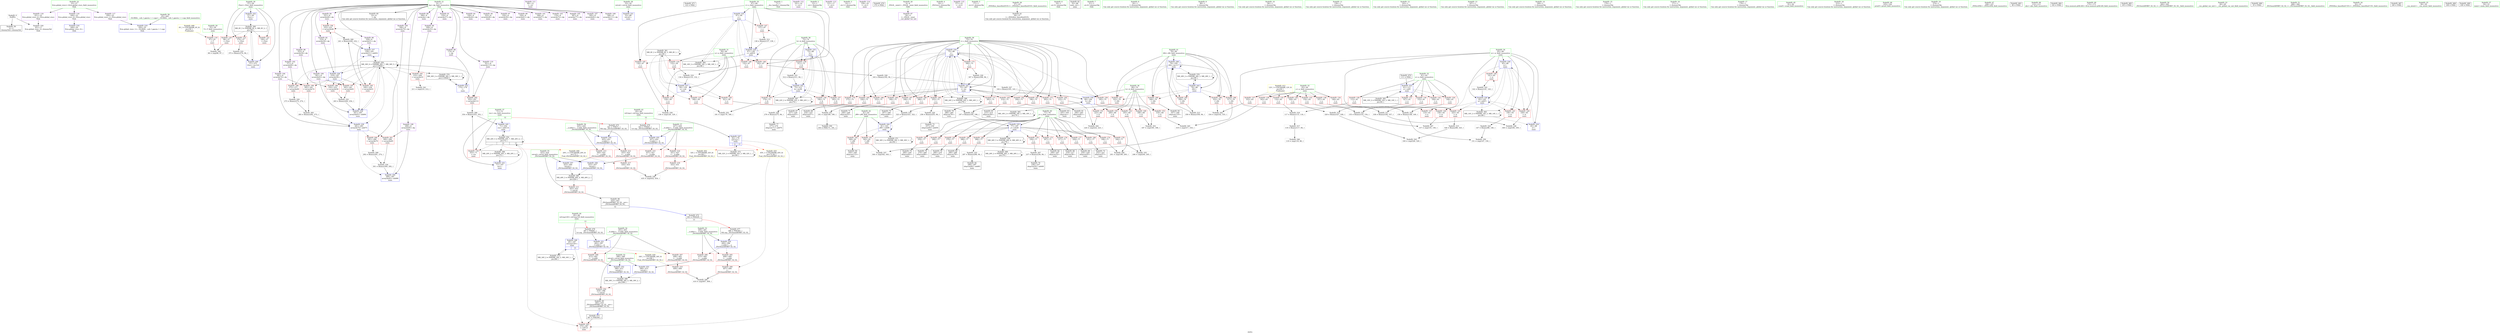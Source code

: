 digraph "SVFG" {
	label="SVFG";

	Node0x55cbd67192e0 [shape=record,color=grey,label="{NodeID: 0\nNullPtr}"];
	Node0x55cbd67192e0 -> Node0x55cbd6740600[style=solid];
	Node0x55cbd67192e0 -> Node0x55cbd6743bc0[style=solid];
	Node0x55cbd6762e60 [shape=record,color=black,label="{NodeID: 360\nMR_6V_3 = PHI(MR_6V_4, MR_6V_2, )\npts\{58 \}\n}"];
	Node0x55cbd6762e60 -> Node0x55cbd67448b0[style=dashed];
	Node0x55cbd6762e60 -> Node0x55cbd6744980[style=dashed];
	Node0x55cbd6762e60 -> Node0x55cbd6744a50[style=dashed];
	Node0x55cbd6762e60 -> Node0x55cbd674d230[style=dashed];
	Node0x55cbd6742640 [shape=record,color=red,label="{NodeID: 194\n232\<--231\n\<--arrayidx46\nmain\n}"];
	Node0x55cbd6742640 -> Node0x55cbd6750c70[style=solid];
	Node0x55cbd673f020 [shape=record,color=purple,label="{NodeID: 111\n89\<--12\n\<--.str\nmain\n}"];
	Node0x55cbd6728300 [shape=record,color=green,label="{NodeID: 28\n53\<--54\nretval\<--retval_field_insensitive\nmain\n}"];
	Node0x55cbd6728300 -> Node0x55cbd6743cc0[style=solid];
	Node0x55cbd678c0e0 [shape=record,color=black,label="{NodeID: 471\n122 = PHI()\n}"];
	Node0x55cbd6750670 [shape=record,color=grey,label="{NodeID: 305\n283 = Binary(282, 273, )\n}"];
	Node0x55cbd6750670 -> Node0x55cbd674ca10[style=solid];
	Node0x55cbd6743d90 [shape=record,color=blue,label="{NodeID: 222\n57\<--94\niTest\<--\nmain\n}"];
	Node0x55cbd6743d90 -> Node0x55cbd6762e60[style=dashed];
	Node0x55cbd6745820 [shape=record,color=red,label="{NodeID: 139\n343\<--63\n\<--y\nmain\n}"];
	Node0x55cbd6745820 -> Node0x55cbd6753670[style=solid];
	Node0x55cbd6740360 [shape=record,color=green,label="{NodeID: 56\n425\<--426\n__a.addr\<--__a.addr_field_insensitive\n_ZSt3minIdERKT_S2_S2_\n}"];
	Node0x55cbd6740360 -> Node0x55cbd67434e0[style=solid];
	Node0x55cbd6740360 -> Node0x55cbd67435b0[style=solid];
	Node0x55cbd6740360 -> Node0x55cbd674d640[style=solid];
	Node0x55cbd6753070 [shape=record,color=grey,label="{NodeID: 333\n297 = Binary(296, 94, )\n}"];
	Node0x55cbd6753070 -> Node0x55cbd6741940[style=solid];
	Node0x55cbd674d300 [shape=record,color=blue,label="{NodeID: 250\n400\<--396\n__a.addr\<--__a\n_ZSt3maxIdERKT_S2_S2_\n}"];
	Node0x55cbd674d300 -> Node0x55cbd6742f30[style=dashed];
	Node0x55cbd674d300 -> Node0x55cbd6743000[style=dashed];
	Node0x55cbd6746ee0 [shape=record,color=red,label="{NodeID: 167\n248\<--75\n\<--i\nmain\n}"];
	Node0x55cbd6746ee0 -> Node0x55cbd6741050[style=solid];
	Node0x55cbd6741ae0 [shape=record,color=black,label="{NodeID: 84\n350\<--349\nidxprom112\<--\nmain\n}"];
	Node0x55cbd6717d50 [shape=record,color=green,label="{NodeID: 1\n7\<--1\n__dso_handle\<--dummyObj\nGlob }"];
	Node0x55cbd6763360 [shape=record,color=black,label="{NodeID: 361\nMR_8V_2 = PHI(MR_8V_3, MR_8V_1, )\npts\{60 \}\n}"];
	Node0x55cbd6763360 -> Node0x55cbd6744b20[style=dashed];
	Node0x55cbd6763360 -> Node0x55cbd6744bf0[style=dashed];
	Node0x55cbd6763360 -> Node0x55cbd6744cc0[style=dashed];
	Node0x55cbd6763360 -> Node0x55cbd6744d90[style=dashed];
	Node0x55cbd6763360 -> Node0x55cbd67441a0[style=dashed];
	Node0x55cbd6763360 -> Node0x55cbd6763360[style=dashed];
	Node0x55cbd6742710 [shape=record,color=red,label="{NodeID: 195\n240\<--239\n\<--arrayidx51\nmain\n}"];
	Node0x55cbd6742710 -> Node0x55cbd6750c70[style=solid];
	Node0x55cbd673f0f0 [shape=record,color=purple,label="{NodeID: 112\n101\<--14\n\<--.str.1\nmain\n}"];
	Node0x55cbd67283d0 [shape=record,color=green,label="{NodeID: 29\n55\<--56\nT\<--T_field_insensitive\nmain\n}"];
	Node0x55cbd67283d0 -> Node0x55cbd67447e0[style=solid];
	Node0x55cbd678c1b0 [shape=record,color=black,label="{NodeID: 472\n363 = PHI(420, )\n|{<s0>13}}"];
	Node0x55cbd678c1b0:s0 -> Node0x55cbd678c7f0[style=solid,color=red];
	Node0x55cbd67507f0 [shape=record,color=grey,label="{NodeID: 306\n354 = Binary(353, 352, )\n}"];
	Node0x55cbd67507f0 -> Node0x55cbd674cef0[style=solid];
	Node0x55cbd6743e60 [shape=record,color=blue,label="{NodeID: 223\n61\<--111\nx\<--call5\nmain\n}"];
	Node0x55cbd6743e60 -> Node0x55cbd6744f30[style=dashed];
	Node0x55cbd6743e60 -> Node0x55cbd6745000[style=dashed];
	Node0x55cbd6743e60 -> Node0x55cbd67450d0[style=dashed];
	Node0x55cbd6743e60 -> Node0x55cbd67451a0[style=dashed];
	Node0x55cbd6743e60 -> Node0x55cbd6745270[style=dashed];
	Node0x55cbd6743e60 -> Node0x55cbd6763860[style=dashed];
	Node0x55cbd67458f0 [shape=record,color=red,label="{NodeID: 140\n141\<--65\n\<--w\nmain\n}"];
	Node0x55cbd67458f0 -> Node0x55cbd6751ff0[style=solid];
	Node0x55cbd6740430 [shape=record,color=green,label="{NodeID: 57\n427\<--428\n__b.addr\<--__b.addr_field_insensitive\n_ZSt3minIdERKT_S2_S2_\n}"];
	Node0x55cbd6740430 -> Node0x55cbd6743680[style=solid];
	Node0x55cbd6740430 -> Node0x55cbd6743750[style=solid];
	Node0x55cbd6740430 -> Node0x55cbd674d710[style=solid];
	Node0x55cbd67531f0 [shape=record,color=grey,label="{NodeID: 334\n301 = Binary(300, 292, )\n}"];
	Node0x55cbd67531f0 -> Node0x55cbd674cae0[style=solid];
	Node0x55cbd674d3d0 [shape=record,color=blue,label="{NodeID: 251\n402\<--397\n__b.addr\<--__b\n_ZSt3maxIdERKT_S2_S2_\n}"];
	Node0x55cbd674d3d0 -> Node0x55cbd67430d0[style=dashed];
	Node0x55cbd674d3d0 -> Node0x55cbd67431a0[style=dashed];
	Node0x55cbd6746fb0 [shape=record,color=red,label="{NodeID: 168\n255\<--75\n\<--i\nmain\n}"];
	Node0x55cbd6746fb0 -> Node0x55cbd6751cf0[style=solid];
	Node0x55cbd6741bb0 [shape=record,color=black,label="{NodeID: 85\n395\<--418\n_ZSt3maxIdERKT_S2_S2__ret\<--\n_ZSt3maxIdERKT_S2_S2_\n|{<s0>13}}"];
	Node0x55cbd6741bb0:s0 -> Node0x55cbd678c370[style=solid,color=blue];
	Node0x55cbd6718800 [shape=record,color=green,label="{NodeID: 2\n12\<--1\n.str\<--dummyObj\nGlob }"];
	Node0x55cbd6763860 [shape=record,color=black,label="{NodeID: 362\nMR_10V_2 = PHI(MR_10V_3, MR_10V_1, )\npts\{62 \}\n}"];
	Node0x55cbd6763860 -> Node0x55cbd6744e60[style=dashed];
	Node0x55cbd6763860 -> Node0x55cbd6743e60[style=dashed];
	Node0x55cbd67427e0 [shape=record,color=red,label="{NodeID: 196\n254\<--253\n\<--arrayidx58\nmain\n}"];
	Node0x55cbd67427e0 -> Node0x55cbd6752ef0[style=solid];
	Node0x55cbd673f1c0 [shape=record,color=purple,label="{NodeID: 113\n121\<--17\n\<--.str.2\nmain\n}"];
	Node0x55cbd67284a0 [shape=record,color=green,label="{NodeID: 30\n57\<--58\niTest\<--iTest_field_insensitive\nmain\n}"];
	Node0x55cbd67284a0 -> Node0x55cbd67448b0[style=solid];
	Node0x55cbd67284a0 -> Node0x55cbd6744980[style=solid];
	Node0x55cbd67284a0 -> Node0x55cbd6744a50[style=solid];
	Node0x55cbd67284a0 -> Node0x55cbd6743d90[style=solid];
	Node0x55cbd67284a0 -> Node0x55cbd674d230[style=solid];
	Node0x55cbd678c370 [shape=record,color=black,label="{NodeID: 473\n367 = PHI(395, )\n}"];
	Node0x55cbd678c370 -> Node0x55cbd6742d90[style=solid];
	Node0x55cbd6750970 [shape=record,color=grey,label="{NodeID: 307\n237 = Binary(236, 94, )\n}"];
	Node0x55cbd6750970 -> Node0x55cbd6740f80[style=solid];
	Node0x55cbd6743f30 [shape=record,color=blue,label="{NodeID: 224\n65\<--88\nw\<--\nmain\n}"];
	Node0x55cbd6743f30 -> Node0x55cbd67440d0[style=dashed];
	Node0x55cbd67459c0 [shape=record,color=red,label="{NodeID: 141\n146\<--65\n\<--w\nmain\n}"];
	Node0x55cbd67459c0 -> Node0x55cbd67522f0[style=solid];
	Node0x55cbd6740500 [shape=record,color=green,label="{NodeID: 58\n25\<--445\n_GLOBAL__sub_I_pperm_1_1.cpp\<--_GLOBAL__sub_I_pperm_1_1.cpp_field_insensitive\n}"];
	Node0x55cbd6740500 -> Node0x55cbd6743ac0[style=solid];
	Node0x55cbd6753370 [shape=record,color=grey,label="{NodeID: 335\n246 = cmp(244, 245, )\n}"];
	Node0x55cbd674d4a0 [shape=record,color=blue,label="{NodeID: 252\n398\<--412\nretval\<--\n_ZSt3maxIdERKT_S2_S2_\n}"];
	Node0x55cbd674d4a0 -> Node0x55cbd6771060[style=dashed];
	Node0x55cbd6747080 [shape=record,color=red,label="{NodeID: 169\n266\<--75\n\<--i\nmain\n}"];
	Node0x55cbd6747080 -> Node0x55cbd6741390[style=solid];
	Node0x55cbd6741c80 [shape=record,color=black,label="{NodeID: 86\n420\<--443\n_ZSt3minIdERKT_S2_S2__ret\<--\n_ZSt3minIdERKT_S2_S2_\n|{<s0>12}}"];
	Node0x55cbd6741c80:s0 -> Node0x55cbd678c1b0[style=solid,color=blue];
	Node0x55cbd6718890 [shape=record,color=green,label="{NodeID: 3\n14\<--1\n.str.1\<--dummyObj\nGlob }"];
	Node0x55cbd6763d60 [shape=record,color=black,label="{NodeID: 363\nMR_14V_2 = PHI(MR_14V_3, MR_14V_1, )\npts\{66 \}\n}"];
	Node0x55cbd6763d60 -> Node0x55cbd6743f30[style=dashed];
	Node0x55cbd6763d60 -> Node0x55cbd6763d60[style=dashed];
	Node0x55cbd67428b0 [shape=record,color=red,label="{NodeID: 197\n262\<--261\n\<--arrayidx63\nmain\n}"];
	Node0x55cbd67428b0 -> Node0x55cbd6752ef0[style=solid];
	Node0x55cbd673f290 [shape=record,color=purple,label="{NodeID: 114\n159\<--19\n\<--.str.3\nmain\n}"];
	Node0x55cbd6728570 [shape=record,color=green,label="{NodeID: 31\n59\<--60\nn\<--n_field_insensitive\nmain\n}"];
	Node0x55cbd6728570 -> Node0x55cbd6744b20[style=solid];
	Node0x55cbd6728570 -> Node0x55cbd6744bf0[style=solid];
	Node0x55cbd6728570 -> Node0x55cbd6744cc0[style=solid];
	Node0x55cbd6728570 -> Node0x55cbd6744d90[style=solid];
	Node0x55cbd6728570 -> Node0x55cbd67441a0[style=solid];
	Node0x55cbd678c470 [shape=record,color=black,label="{NodeID: 474\n372 = PHI()\n}"];
	Node0x55cbd6750af0 [shape=record,color=grey,label="{NodeID: 308\n292 = Binary(291, 274, )\n}"];
	Node0x55cbd6750af0 -> Node0x55cbd67531f0[style=solid];
	Node0x55cbd6744000 [shape=record,color=blue,label="{NodeID: 225\n67\<--94\nc\<--\nmain\n}"];
	Node0x55cbd6744000 -> Node0x55cbd6745d00[style=dashed];
	Node0x55cbd6744000 -> Node0x55cbd6745dd0[style=dashed];
	Node0x55cbd6744000 -> Node0x55cbd6745ea0[style=dashed];
	Node0x55cbd6744000 -> Node0x55cbd6745f70[style=dashed];
	Node0x55cbd6744000 -> Node0x55cbd6744270[style=dashed];
	Node0x55cbd6744000 -> Node0x55cbd6764260[style=dashed];
	Node0x55cbd6745a90 [shape=record,color=red,label="{NodeID: 142\n156\<--65\n\<--w\nmain\n}"];
	Node0x55cbd6745a90 -> Node0x55cbd6754570[style=solid];
	Node0x55cbd6740600 [shape=record,color=black,label="{NodeID: 59\n2\<--3\ndummyVal\<--dummyVal\n}"];
	Node0x55cbd67534f0 [shape=record,color=grey,label="{NodeID: 336\n435 = cmp(432, 434, )\n}"];
	Node0x55cbd674d570 [shape=record,color=blue,label="{NodeID: 253\n398\<--415\nretval\<--\n_ZSt3maxIdERKT_S2_S2_\n}"];
	Node0x55cbd674d570 -> Node0x55cbd6771060[style=dashed];
	Node0x55cbd6747150 [shape=record,color=red,label="{NodeID: 170\n275\<--75\n\<--i\nmain\n}"];
	Node0x55cbd6747150 -> Node0x55cbd67525f0[style=solid];
	Node0x55cbd6741d50 [shape=record,color=purple,label="{NodeID: 87\n34\<--4\n\<--_ZStL8__ioinit\n__cxx_global_var_init\n}"];
	Node0x55cbd6718920 [shape=record,color=green,label="{NodeID: 4\n16\<--1\n_ZSt3cin\<--dummyObj\nGlob }"];
	Node0x55cbd6764260 [shape=record,color=black,label="{NodeID: 364\nMR_16V_2 = PHI(MR_16V_3, MR_16V_1, )\npts\{68 \}\n}"];
	Node0x55cbd6764260 -> Node0x55cbd6744000[style=dashed];
	Node0x55cbd6764260 -> Node0x55cbd6764260[style=dashed];
	Node0x55cbd6742980 [shape=record,color=red,label="{NodeID: 198\n272\<--271\n\<--arrayidx69\nmain\n}"];
	Node0x55cbd6742980 -> Node0x55cbd6752a70[style=solid];
	Node0x55cbd67444c0 [shape=record,color=purple,label="{NodeID: 115\n371\<--21\n\<--.str.4\nmain\n}"];
	Node0x55cbd6728640 [shape=record,color=green,label="{NodeID: 32\n61\<--62\nx\<--x_field_insensitive\nmain\n}"];
	Node0x55cbd6728640 -> Node0x55cbd6744e60[style=solid];
	Node0x55cbd6728640 -> Node0x55cbd6744f30[style=solid];
	Node0x55cbd6728640 -> Node0x55cbd6745000[style=solid];
	Node0x55cbd6728640 -> Node0x55cbd67450d0[style=solid];
	Node0x55cbd6728640 -> Node0x55cbd67451a0[style=solid];
	Node0x55cbd6728640 -> Node0x55cbd6745270[style=solid];
	Node0x55cbd6728640 -> Node0x55cbd6743e60[style=solid];
	Node0x55cbd678c540 [shape=record,color=black,label="{NodeID: 475\n421 = PHI(71, )\n0th arg _ZSt3minIdERKT_S2_S2_ }"];
	Node0x55cbd678c540 -> Node0x55cbd674d640[style=solid];
	Node0x55cbd6750c70 [shape=record,color=grey,label="{NodeID: 309\n241 = Binary(240, 232, )\n}"];
	Node0x55cbd6750c70 -> Node0x55cbd674c870[style=solid];
	Node0x55cbd67440d0 [shape=record,color=blue,label="{NodeID: 226\n65\<--88\nw\<--\nmain\n}"];
	Node0x55cbd67440d0 -> Node0x55cbd67458f0[style=dashed];
	Node0x55cbd67440d0 -> Node0x55cbd67459c0[style=dashed];
	Node0x55cbd67440d0 -> Node0x55cbd6745a90[style=dashed];
	Node0x55cbd67440d0 -> Node0x55cbd6745b60[style=dashed];
	Node0x55cbd67440d0 -> Node0x55cbd6745c30[style=dashed];
	Node0x55cbd67440d0 -> Node0x55cbd6744340[style=dashed];
	Node0x55cbd67440d0 -> Node0x55cbd6763d60[style=dashed];
	Node0x55cbd6745b60 [shape=record,color=red,label="{NodeID: 143\n325\<--65\n\<--w\nmain\n}"];
	Node0x55cbd6745b60 -> Node0x55cbd6751570[style=solid];
	Node0x55cbd6740700 [shape=record,color=black,label="{NodeID: 60\n10\<--8\n\<--dp\nCan only get source location for instruction, argument, global var or function.}"];
	Node0x55cbd6753670 [shape=record,color=grey,label="{NodeID: 337\n344 = cmp(342, 343, )\n}"];
	Node0x55cbd674d640 [shape=record,color=blue,label="{NodeID: 254\n425\<--421\n__a.addr\<--__a\n_ZSt3minIdERKT_S2_S2_\n}"];
	Node0x55cbd674d640 -> Node0x55cbd67434e0[style=dashed];
	Node0x55cbd674d640 -> Node0x55cbd67435b0[style=dashed];
	Node0x55cbd6747220 [shape=record,color=red,label="{NodeID: 171\n285\<--75\n\<--i\nmain\n}"];
	Node0x55cbd6747220 -> Node0x55cbd67416d0[style=solid];
	Node0x55cbd6741e20 [shape=record,color=purple,label="{NodeID: 88\n174\<--8\n\<--dp\nmain\n}"];
	Node0x55cbd6741e20 -> Node0x55cbd674c460[style=solid];
	Node0x55cbd6726f60 [shape=record,color=green,label="{NodeID: 5\n17\<--1\n.str.2\<--dummyObj\nGlob }"];
	Node0x55cbd6764f70 [shape=record,color=black,label="{NodeID: 365\nMR_18V_2 = PHI(MR_18V_3, MR_18V_1, )\npts\{70 \}\n}"];
	Node0x55cbd6764f70 -> Node0x55cbd6744410[style=dashed];
	Node0x55cbd6764f70 -> Node0x55cbd6764f70[style=dashed];
	Node0x55cbd6742a50 [shape=record,color=red,label="{NodeID: 199\n282\<--281\n\<--arrayidx74\nmain\n}"];
	Node0x55cbd6742a50 -> Node0x55cbd6750670[style=solid];
	Node0x55cbd6744550 [shape=record,color=purple,label="{NodeID: 116\n449\<--23\nllvm.global_ctors_0\<--llvm.global_ctors\nGlob }"];
	Node0x55cbd6744550 -> Node0x55cbd67439c0[style=solid];
	Node0x55cbd673e030 [shape=record,color=green,label="{NodeID: 33\n63\<--64\ny\<--y_field_insensitive\nmain\n}"];
	Node0x55cbd673e030 -> Node0x55cbd6745340[style=solid];
	Node0x55cbd673e030 -> Node0x55cbd6745410[style=solid];
	Node0x55cbd673e030 -> Node0x55cbd67454e0[style=solid];
	Node0x55cbd673e030 -> Node0x55cbd67455b0[style=solid];
	Node0x55cbd673e030 -> Node0x55cbd6745680[style=solid];
	Node0x55cbd673e030 -> Node0x55cbd6745750[style=solid];
	Node0x55cbd673e030 -> Node0x55cbd6745820[style=solid];
	Node0x55cbd678c6b0 [shape=record,color=black,label="{NodeID: 476\n422 = PHI(83, )\n1st arg _ZSt3minIdERKT_S2_S2_ }"];
	Node0x55cbd678c6b0 -> Node0x55cbd674d710[style=solid];
	Node0x55cbd6750df0 [shape=record,color=grey,label="{NodeID: 310\n375 = Binary(374, 94, )\n}"];
	Node0x55cbd6750df0 -> Node0x55cbd674d230[style=solid];
	Node0x55cbd67441a0 [shape=record,color=blue,label="{NodeID: 227\n59\<--134\nn\<--sub\nmain\n}"];
	Node0x55cbd67441a0 -> Node0x55cbd6744b20[style=dashed];
	Node0x55cbd67441a0 -> Node0x55cbd6744bf0[style=dashed];
	Node0x55cbd67441a0 -> Node0x55cbd6744cc0[style=dashed];
	Node0x55cbd67441a0 -> Node0x55cbd6744d90[style=dashed];
	Node0x55cbd67441a0 -> Node0x55cbd67441a0[style=dashed];
	Node0x55cbd67441a0 -> Node0x55cbd6763360[style=dashed];
	Node0x55cbd6745c30 [shape=record,color=red,label="{NodeID: 144\n339\<--65\n\<--w\nmain\n}"];
	Node0x55cbd6745c30 -> Node0x55cbd67537f0[style=solid];
	Node0x55cbd6740800 [shape=record,color=black,label="{NodeID: 61\n36\<--37\n\<--_ZNSt8ios_base4InitD1Ev\nCan only get source location for instruction, argument, global var or function.}"];
	Node0x55cbd67537f0 [shape=record,color=grey,label="{NodeID: 338\n340 = cmp(338, 339, )\n}"];
	Node0x55cbd674d710 [shape=record,color=blue,label="{NodeID: 255\n427\<--422\n__b.addr\<--__b\n_ZSt3minIdERKT_S2_S2_\n}"];
	Node0x55cbd674d710 -> Node0x55cbd6743680[style=dashed];
	Node0x55cbd674d710 -> Node0x55cbd6743750[style=dashed];
	Node0x55cbd67472f0 [shape=record,color=red,label="{NodeID: 172\n293\<--75\n\<--i\nmain\n}"];
	Node0x55cbd67472f0 -> Node0x55cbd6741870[style=solid];
	Node0x55cbd6741ef0 [shape=record,color=purple,label="{NodeID: 89\n206\<--8\narrayidx\<--dp\nmain\n}"];
	Node0x55cbd6726ff0 [shape=record,color=green,label="{NodeID: 6\n19\<--1\n.str.3\<--dummyObj\nGlob }"];
	Node0x55cbd6765060 [shape=record,color=black,label="{NodeID: 366\nMR_20V_2 = PHI(MR_20V_3, MR_20V_1, )\npts\{72 \}\n}"];
	Node0x55cbd6765060 -> Node0x55cbd674c390[style=dashed];
	Node0x55cbd6765060 -> Node0x55cbd6765060[style=dashed];
	Node0x55cbd6742b20 [shape=record,color=red,label="{NodeID: 200\n291\<--290\n\<--arrayidx79\nmain\n}"];
	Node0x55cbd6742b20 -> Node0x55cbd6750af0[style=solid];
	Node0x55cbd67445e0 [shape=record,color=purple,label="{NodeID: 117\n450\<--23\nllvm.global_ctors_1\<--llvm.global_ctors\nGlob }"];
	Node0x55cbd67445e0 -> Node0x55cbd6743ac0[style=solid];
	Node0x55cbd673e0c0 [shape=record,color=green,label="{NodeID: 34\n65\<--66\nw\<--w_field_insensitive\nmain\n}"];
	Node0x55cbd673e0c0 -> Node0x55cbd67458f0[style=solid];
	Node0x55cbd673e0c0 -> Node0x55cbd67459c0[style=solid];
	Node0x55cbd673e0c0 -> Node0x55cbd6745a90[style=solid];
	Node0x55cbd673e0c0 -> Node0x55cbd6745b60[style=solid];
	Node0x55cbd673e0c0 -> Node0x55cbd6745c30[style=solid];
	Node0x55cbd673e0c0 -> Node0x55cbd6743f30[style=solid];
	Node0x55cbd673e0c0 -> Node0x55cbd67440d0[style=solid];
	Node0x55cbd673e0c0 -> Node0x55cbd6744340[style=solid];
	Node0x55cbd678c7f0 [shape=record,color=black,label="{NodeID: 477\n396 = PHI(363, )\n0th arg _ZSt3maxIdERKT_S2_S2_ }"];
	Node0x55cbd678c7f0 -> Node0x55cbd674d300[style=solid];
	Node0x55cbd6750f70 [shape=record,color=grey,label="{NodeID: 311\n338 = Binary(336, 337, )\n}"];
	Node0x55cbd6750f70 -> Node0x55cbd67537f0[style=solid];
	Node0x55cbd6744270 [shape=record,color=blue,label="{NodeID: 228\n67\<--138\nc\<--add10\nmain\n}"];
	Node0x55cbd6744270 -> Node0x55cbd6745d00[style=dashed];
	Node0x55cbd6744270 -> Node0x55cbd6745dd0[style=dashed];
	Node0x55cbd6744270 -> Node0x55cbd6745ea0[style=dashed];
	Node0x55cbd6744270 -> Node0x55cbd6745f70[style=dashed];
	Node0x55cbd6744270 -> Node0x55cbd6744270[style=dashed];
	Node0x55cbd6744270 -> Node0x55cbd6764260[style=dashed];
	Node0x55cbd6745d00 [shape=record,color=red,label="{NodeID: 145\n128\<--67\n\<--c\nmain\n}"];
	Node0x55cbd6745d00 -> Node0x55cbd6753970[style=solid];
	Node0x55cbd6740900 [shape=record,color=black,label="{NodeID: 62\n52\<--88\nmain_ret\<--\nmain\n}"];
	Node0x55cbd6753970 [shape=record,color=grey,label="{NodeID: 339\n130 = cmp(128, 129, )\n}"];
	Node0x55cbd674d7e0 [shape=record,color=blue,label="{NodeID: 256\n423\<--437\nretval\<--\n_ZSt3minIdERKT_S2_S2_\n}"];
	Node0x55cbd674d7e0 -> Node0x55cbd676a560[style=dashed];
	Node0x55cbd67473c0 [shape=record,color=red,label="{NodeID: 173\n306\<--75\n\<--i\nmain\n}"];
	Node0x55cbd67473c0 -> Node0x55cbd6752bf0[style=solid];
	Node0x55cbd6741fc0 [shape=record,color=purple,label="{NodeID: 90\n209\<--8\narrayidx33\<--dp\nmain\n}"];
	Node0x55cbd6741fc0 -> Node0x55cbd6742570[style=solid];
	Node0x55cbd6727080 [shape=record,color=green,label="{NodeID: 7\n21\<--1\n.str.4\<--dummyObj\nGlob }"];
	Node0x55cbd6765560 [shape=record,color=black,label="{NodeID: 367\nMR_22V_2 = PHI(MR_22V_3, MR_22V_1, )\npts\{74 \}\n}"];
	Node0x55cbd6765560 -> Node0x55cbd674c530[style=dashed];
	Node0x55cbd6765560 -> Node0x55cbd6765560[style=dashed];
	Node0x55cbd6742bf0 [shape=record,color=red,label="{NodeID: 201\n300\<--299\n\<--arrayidx85\nmain\n}"];
	Node0x55cbd6742bf0 -> Node0x55cbd67531f0[style=solid];
	Node0x55cbd67446e0 [shape=record,color=purple,label="{NodeID: 118\n451\<--23\nllvm.global_ctors_2\<--llvm.global_ctors\nGlob }"];
	Node0x55cbd67446e0 -> Node0x55cbd6743bc0[style=solid];
	Node0x55cbd673e150 [shape=record,color=green,label="{NodeID: 35\n67\<--68\nc\<--c_field_insensitive\nmain\n}"];
	Node0x55cbd673e150 -> Node0x55cbd6745d00[style=solid];
	Node0x55cbd673e150 -> Node0x55cbd6745dd0[style=solid];
	Node0x55cbd673e150 -> Node0x55cbd6745ea0[style=solid];
	Node0x55cbd673e150 -> Node0x55cbd6745f70[style=solid];
	Node0x55cbd673e150 -> Node0x55cbd6744000[style=solid];
	Node0x55cbd673e150 -> Node0x55cbd6744270[style=solid];
	Node0x55cbd678ca30 [shape=record,color=black,label="{NodeID: 478\n397 = PHI(85, )\n1st arg _ZSt3maxIdERKT_S2_S2_ }"];
	Node0x55cbd678ca30 -> Node0x55cbd674d3d0[style=solid];
	Node0x55cbd67510f0 [shape=record,color=grey,label="{NodeID: 312\n138 = Binary(137, 139, )\n}"];
	Node0x55cbd67510f0 -> Node0x55cbd6744270[style=solid];
	Node0x55cbd6744340 [shape=record,color=blue,label="{NodeID: 229\n65\<--142\nw\<--add11\nmain\n}"];
	Node0x55cbd6744340 -> Node0x55cbd67458f0[style=dashed];
	Node0x55cbd6744340 -> Node0x55cbd67459c0[style=dashed];
	Node0x55cbd6744340 -> Node0x55cbd6745a90[style=dashed];
	Node0x55cbd6744340 -> Node0x55cbd6745b60[style=dashed];
	Node0x55cbd6744340 -> Node0x55cbd6745c30[style=dashed];
	Node0x55cbd6744340 -> Node0x55cbd6744340[style=dashed];
	Node0x55cbd6744340 -> Node0x55cbd6763d60[style=dashed];
	Node0x55cbd6745dd0 [shape=record,color=red,label="{NodeID: 146\n132\<--67\n\<--c\nmain\n}"];
	Node0x55cbd6745dd0 -> Node0x55cbd6751b70[style=solid];
	Node0x55cbd67409d0 [shape=record,color=black,label="{NodeID: 63\n205\<--204\nidxprom\<--\nmain\n}"];
	Node0x55cbd6753af0 [shape=record,color=grey,label="{NodeID: 340\n98 = cmp(96, 97, )\n}"];
	Node0x55cbd674d8b0 [shape=record,color=blue,label="{NodeID: 257\n423\<--440\nretval\<--\n_ZSt3minIdERKT_S2_S2_\n}"];
	Node0x55cbd674d8b0 -> Node0x55cbd676a560[style=dashed];
	Node0x55cbd6747490 [shape=record,color=red,label="{NodeID: 174\n199\<--77\n\<--j\nmain\n}"];
	Node0x55cbd6747490 -> Node0x55cbd6754870[style=solid];
	Node0x55cbd6742090 [shape=record,color=purple,label="{NodeID: 91\n216\<--8\narrayidx37\<--dp\nmain\n}"];
	Node0x55cbd6727110 [shape=record,color=green,label="{NodeID: 8\n24\<--1\n\<--dummyObj\nCan only get source location for instruction, argument, global var or function.}"];
	Node0x55cbd6765a60 [shape=record,color=black,label="{NodeID: 368\nMR_24V_2 = PHI(MR_24V_3, MR_24V_1, )\npts\{76 \}\n}"];
	Node0x55cbd6765a60 -> Node0x55cbd674c600[style=dashed];
	Node0x55cbd6765a60 -> Node0x55cbd6765a60[style=dashed];
	Node0x55cbd6742cc0 [shape=record,color=red,label="{NodeID: 202\n352\<--351\n\<--arrayidx113\nmain\n}"];
	Node0x55cbd6742cc0 -> Node0x55cbd67507f0[style=solid];
	Node0x55cbd67447e0 [shape=record,color=red,label="{NodeID: 119\n97\<--55\n\<--T\nmain\n}"];
	Node0x55cbd67447e0 -> Node0x55cbd6753af0[style=solid];
	Node0x55cbd673e1e0 [shape=record,color=green,label="{NodeID: 36\n69\<--70\nh\<--h_field_insensitive\nmain\n}"];
	Node0x55cbd673e1e0 -> Node0x55cbd6746040[style=solid];
	Node0x55cbd673e1e0 -> Node0x55cbd6746110[style=solid];
	Node0x55cbd673e1e0 -> Node0x55cbd67461e0[style=solid];
	Node0x55cbd673e1e0 -> Node0x55cbd67462b0[style=solid];
	Node0x55cbd673e1e0 -> Node0x55cbd6746380[style=solid];
	Node0x55cbd673e1e0 -> Node0x55cbd6744410[style=solid];
	Node0x55cbd6751270 [shape=record,color=grey,label="{NodeID: 313\n359 = Binary(358, 94, )\n}"];
	Node0x55cbd6751270 -> Node0x55cbd674cfc0[style=solid];
	Node0x55cbd6744410 [shape=record,color=blue,label="{NodeID: 230\n69\<--164\nh\<--div\nmain\n}"];
	Node0x55cbd6744410 -> Node0x55cbd6746040[style=dashed];
	Node0x55cbd6744410 -> Node0x55cbd6746110[style=dashed];
	Node0x55cbd6744410 -> Node0x55cbd67461e0[style=dashed];
	Node0x55cbd6744410 -> Node0x55cbd67462b0[style=dashed];
	Node0x55cbd6744410 -> Node0x55cbd6746380[style=dashed];
	Node0x55cbd6744410 -> Node0x55cbd6764f70[style=dashed];
	Node0x55cbd6745ea0 [shape=record,color=red,label="{NodeID: 147\n137\<--67\n\<--c\nmain\n}"];
	Node0x55cbd6745ea0 -> Node0x55cbd67510f0[style=solid];
	Node0x55cbd6740aa0 [shape=record,color=black,label="{NodeID: 64\n208\<--207\nidxprom32\<--\nmain\n}"];
	Node0x55cbd6753c70 [shape=record,color=grey,label="{NodeID: 341\n211 = cmp(210, 212, )\n}"];
	Node0x55cbd6747560 [shape=record,color=red,label="{NodeID: 175\n207\<--77\n\<--j\nmain\n}"];
	Node0x55cbd6747560 -> Node0x55cbd6740aa0[style=solid];
	Node0x55cbd6742160 [shape=record,color=purple,label="{NodeID: 92\n219\<--8\narrayidx39\<--dp\nmain\n}"];
	Node0x55cbd6742160 -> Node0x55cbd674c7a0[style=solid];
	Node0x55cbd67271a0 [shape=record,color=green,label="{NodeID: 9\n88\<--1\n\<--dummyObj\nCan only get source location for instruction, argument, global var or function.}"];
	Node0x55cbd6765f60 [shape=record,color=black,label="{NodeID: 369\nMR_26V_2 = PHI(MR_26V_3, MR_26V_1, )\npts\{78 \}\n}"];
	Node0x55cbd6765f60 -> Node0x55cbd6762460[style=dashed];
	Node0x55cbd6765f60 -> Node0x55cbd6765f60[style=dashed];
	Node0x55cbd6742d90 [shape=record,color=red,label="{NodeID: 203\n370\<--367\n\<--call121\nmain\n}"];
	Node0x55cbd67448b0 [shape=record,color=red,label="{NodeID: 120\n96\<--57\n\<--iTest\nmain\n}"];
	Node0x55cbd67448b0 -> Node0x55cbd6753af0[style=solid];
	Node0x55cbd673e2b0 [shape=record,color=green,label="{NodeID: 37\n71\<--72\nres\<--res_field_insensitive\nmain\n|{|<s3>12}}"];
	Node0x55cbd673e2b0 -> Node0x55cbd6746450[style=solid];
	Node0x55cbd673e2b0 -> Node0x55cbd674c390[style=solid];
	Node0x55cbd673e2b0 -> Node0x55cbd674cef0[style=solid];
	Node0x55cbd673e2b0:s3 -> Node0x55cbd678c540[style=solid,color=red];
	Node0x55cbd67513f0 [shape=record,color=grey,label="{NodeID: 314\n329 = Binary(327, 328, )\n}"];
	Node0x55cbd67513f0 -> Node0x55cbd6753f70[style=solid];
	Node0x55cbd674c390 [shape=record,color=blue,label="{NodeID: 231\n71\<--167\nres\<--\nmain\n}"];
	Node0x55cbd674c390 -> Node0x55cbd6761060[style=dashed];
	Node0x55cbd6745f70 [shape=record,color=red,label="{NodeID: 148\n162\<--67\n\<--c\nmain\n}"];
	Node0x55cbd6745f70 -> Node0x55cbd67528f0[style=solid];
	Node0x55cbd6740b70 [shape=record,color=black,label="{NodeID: 65\n215\<--214\nidxprom36\<--\nmain\n}"];
	Node0x55cbd6774af0 [shape=record,color=yellow,style=double,label="{NodeID: 425\n45V_1 = ENCHI(MR_45V_0)\npts\{72 84 \}\nFun[_ZSt3maxIdERKT_S2_S2_]}"];
	Node0x55cbd6774af0 -> Node0x55cbd6743270[style=dashed];
	Node0x55cbd6753df0 [shape=record,color=grey,label="{NodeID: 342\n334 = cmp(332, 333, )\n}"];
	Node0x55cbd6747630 [shape=record,color=red,label="{NodeID: 176\n217\<--77\n\<--j\nmain\n}"];
	Node0x55cbd6747630 -> Node0x55cbd6740c40[style=solid];
	Node0x55cbd6742230 [shape=record,color=purple,label="{NodeID: 93\n228\<--8\narrayidx44\<--dp\nmain\n}"];
	Node0x55cbd6727230 [shape=record,color=green,label="{NodeID: 10\n94\<--1\n\<--dummyObj\nCan only get source location for instruction, argument, global var or function.}"];
	Node0x55cbd6766460 [shape=record,color=black,label="{NodeID: 370\nMR_28V_2 = PHI(MR_28V_3, MR_28V_1, )\npts\{80 \}\n}"];
	Node0x55cbd6766460 -> Node0x55cbd674cd50[style=dashed];
	Node0x55cbd6766460 -> Node0x55cbd6766460[style=dashed];
	Node0x55cbd6742e60 [shape=record,color=red,label="{NodeID: 204\n418\<--398\n\<--retval\n_ZSt3maxIdERKT_S2_S2_\n}"];
	Node0x55cbd6742e60 -> Node0x55cbd6741bb0[style=solid];
	Node0x55cbd6744980 [shape=record,color=red,label="{NodeID: 121\n100\<--57\n\<--iTest\nmain\n}"];
	Node0x55cbd673e380 [shape=record,color=green,label="{NodeID: 38\n73\<--74\nk\<--k_field_insensitive\nmain\n}"];
	Node0x55cbd673e380 -> Node0x55cbd6746520[style=solid];
	Node0x55cbd673e380 -> Node0x55cbd67465f0[style=solid];
	Node0x55cbd673e380 -> Node0x55cbd67466c0[style=solid];
	Node0x55cbd673e380 -> Node0x55cbd6746790[style=solid];
	Node0x55cbd673e380 -> Node0x55cbd674c530[style=solid];
	Node0x55cbd673e380 -> Node0x55cbd674cc80[style=solid];
	Node0x55cbd6771060 [shape=record,color=black,label="{NodeID: 398\nMR_39V_3 = PHI(MR_39V_4, MR_39V_2, )\npts\{399 \}\n}"];
	Node0x55cbd6771060 -> Node0x55cbd6742e60[style=dashed];
	Node0x55cbd6751570 [shape=record,color=grey,label="{NodeID: 315\n326 = Binary(88, 325, )\n}"];
	Node0x55cbd6751570 -> Node0x55cbd6753f70[style=solid];
	Node0x55cbd674c460 [shape=record,color=blue,label="{NodeID: 232\n174\<--176\n\<--\nmain\n}"];
	Node0x55cbd674c460 -> Node0x55cbd6742cc0[style=dashed];
	Node0x55cbd674c460 -> Node0x55cbd6762960[style=dashed];
	Node0x55cbd674c460 -> Node0x55cbd6767860[style=dashed];
	Node0x55cbd6746040 [shape=record,color=red,label="{NodeID: 149\n186\<--69\n\<--h\nmain\n}"];
	Node0x55cbd6746040 -> Node0x55cbd6754e70[style=solid];
	Node0x55cbd6740c40 [shape=record,color=black,label="{NodeID: 66\n218\<--217\nidxprom38\<--\nmain\n}"];
	Node0x55cbd6753f70 [shape=record,color=grey,label="{NodeID: 343\n330 = cmp(326, 329, )\n}"];
	Node0x55cbd6747700 [shape=record,color=red,label="{NodeID: 177\n229\<--77\n\<--j\nmain\n}"];
	Node0x55cbd6747700 -> Node0x55cbd6740de0[style=solid];
	Node0x55cbd6742300 [shape=record,color=purple,label="{NodeID: 94\n231\<--8\narrayidx46\<--dp\nmain\n}"];
	Node0x55cbd6742300 -> Node0x55cbd6742640[style=solid];
	Node0x55cbd67272c0 [shape=record,color=green,label="{NodeID: 11\n139\<--1\n\<--dummyObj\nCan only get source location for instruction, argument, global var or function.}"];
	Node0x55cbd6766960 [shape=record,color=black,label="{NodeID: 371\nMR_30V_2 = PHI(MR_30V_3, MR_30V_1, )\npts\{82 \}\n}"];
	Node0x55cbd6766960 -> Node0x55cbd674ce20[style=dashed];
	Node0x55cbd6766960 -> Node0x55cbd6766960[style=dashed];
	Node0x55cbd6742f30 [shape=record,color=red,label="{NodeID: 205\n406\<--400\n\<--__a.addr\n_ZSt3maxIdERKT_S2_S2_\n}"];
	Node0x55cbd6742f30 -> Node0x55cbd6743270[style=solid];
	Node0x55cbd6744a50 [shape=record,color=red,label="{NodeID: 122\n374\<--57\n\<--iTest\nmain\n}"];
	Node0x55cbd6744a50 -> Node0x55cbd6750df0[style=solid];
	Node0x55cbd673e450 [shape=record,color=green,label="{NodeID: 39\n75\<--76\ni\<--i_field_insensitive\nmain\n}"];
	Node0x55cbd673e450 -> Node0x55cbd6746860[style=solid];
	Node0x55cbd673e450 -> Node0x55cbd6746930[style=solid];
	Node0x55cbd673e450 -> Node0x55cbd6746a00[style=solid];
	Node0x55cbd673e450 -> Node0x55cbd6746ad0[style=solid];
	Node0x55cbd673e450 -> Node0x55cbd6746ba0[style=solid];
	Node0x55cbd673e450 -> Node0x55cbd6746c70[style=solid];
	Node0x55cbd673e450 -> Node0x55cbd6746d40[style=solid];
	Node0x55cbd673e450 -> Node0x55cbd6746e10[style=solid];
	Node0x55cbd673e450 -> Node0x55cbd6746ee0[style=solid];
	Node0x55cbd673e450 -> Node0x55cbd6746fb0[style=solid];
	Node0x55cbd673e450 -> Node0x55cbd6747080[style=solid];
	Node0x55cbd673e450 -> Node0x55cbd6747150[style=solid];
	Node0x55cbd673e450 -> Node0x55cbd6747220[style=solid];
	Node0x55cbd673e450 -> Node0x55cbd67472f0[style=solid];
	Node0x55cbd673e450 -> Node0x55cbd67473c0[style=solid];
	Node0x55cbd673e450 -> Node0x55cbd674c600[style=solid];
	Node0x55cbd673e450 -> Node0x55cbd674cbb0[style=solid];
	Node0x55cbd67516f0 [shape=record,color=grey,label="{NodeID: 316\n323 = Binary(321, 322, )\n}"];
	Node0x55cbd67516f0 -> Node0x55cbd674ce20[style=solid];
	Node0x55cbd674c530 [shape=record,color=blue,label="{NodeID: 233\n73\<--88\nk\<--\nmain\n}"];
	Node0x55cbd674c530 -> Node0x55cbd6746520[style=dashed];
	Node0x55cbd674c530 -> Node0x55cbd67465f0[style=dashed];
	Node0x55cbd674c530 -> Node0x55cbd67466c0[style=dashed];
	Node0x55cbd674c530 -> Node0x55cbd6746790[style=dashed];
	Node0x55cbd674c530 -> Node0x55cbd674cc80[style=dashed];
	Node0x55cbd674c530 -> Node0x55cbd6765560[style=dashed];
	Node0x55cbd6746110 [shape=record,color=red,label="{NodeID: 150\n200\<--69\n\<--h\nmain\n}"];
	Node0x55cbd6746110 -> Node0x55cbd6754870[style=solid];
	Node0x55cbd6740d10 [shape=record,color=black,label="{NodeID: 67\n227\<--226\nidxprom43\<--\nmain\n}"];
	Node0x55cbd67540f0 [shape=record,color=grey,label="{NodeID: 344\n224 = cmp(222, 223, )\n}"];
	Node0x55cbd67477d0 [shape=record,color=red,label="{NodeID: 178\n236\<--77\n\<--j\nmain\n}"];
	Node0x55cbd67477d0 -> Node0x55cbd6750970[style=solid];
	Node0x55cbd67423d0 [shape=record,color=purple,label="{NodeID: 95\n235\<--8\narrayidx48\<--dp\nmain\n}"];
	Node0x55cbd6727380 [shape=record,color=green,label="{NodeID: 12\n143\<--1\n\<--dummyObj\nCan only get source location for instruction, argument, global var or function.}"];
	Node0x55cbd6766e60 [shape=record,color=black,label="{NodeID: 372\nMR_32V_2 = PHI(MR_32V_3, MR_32V_1, )\npts\{84 \}\n}"];
	Node0x55cbd6766e60 -> Node0x55cbd674d090[style=dashed];
	Node0x55cbd6766e60 -> Node0x55cbd6766e60[style=dashed];
	Node0x55cbd6743000 [shape=record,color=red,label="{NodeID: 206\n415\<--400\n\<--__a.addr\n_ZSt3maxIdERKT_S2_S2_\n}"];
	Node0x55cbd6743000 -> Node0x55cbd674d570[style=solid];
	Node0x55cbd6744b20 [shape=record,color=red,label="{NodeID: 123\n129\<--59\n\<--n\nmain\n}"];
	Node0x55cbd6744b20 -> Node0x55cbd6753970[style=solid];
	Node0x55cbd673e520 [shape=record,color=green,label="{NodeID: 40\n77\<--78\nj\<--j_field_insensitive\nmain\n}"];
	Node0x55cbd673e520 -> Node0x55cbd6747490[style=solid];
	Node0x55cbd673e520 -> Node0x55cbd6747560[style=solid];
	Node0x55cbd673e520 -> Node0x55cbd6747630[style=solid];
	Node0x55cbd673e520 -> Node0x55cbd6747700[style=solid];
	Node0x55cbd673e520 -> Node0x55cbd67477d0[style=solid];
	Node0x55cbd673e520 -> Node0x55cbd67478a0[style=solid];
	Node0x55cbd673e520 -> Node0x55cbd6747970[style=solid];
	Node0x55cbd673e520 -> Node0x55cbd6747a40[style=solid];
	Node0x55cbd673e520 -> Node0x55cbd6747b10[style=solid];
	Node0x55cbd673e520 -> Node0x55cbd6747be0[style=solid];
	Node0x55cbd673e520 -> Node0x55cbd6747cb0[style=solid];
	Node0x55cbd673e520 -> Node0x55cbd6747d80[style=solid];
	Node0x55cbd673e520 -> Node0x55cbd674c6d0[style=solid];
	Node0x55cbd6751870 [shape=record,color=grey,label="{NodeID: 317\n118 = Binary(117, 94, )\n}"];
	Node0x55cbd6751870 -> Node0x55cbd67543f0[style=solid];
	Node0x55cbd674c600 [shape=record,color=blue,label="{NodeID: 234\n75\<--88\ni\<--\nmain\n}"];
	Node0x55cbd674c600 -> Node0x55cbd6746860[style=dashed];
	Node0x55cbd674c600 -> Node0x55cbd6746930[style=dashed];
	Node0x55cbd674c600 -> Node0x55cbd6746a00[style=dashed];
	Node0x55cbd674c600 -> Node0x55cbd6746ad0[style=dashed];
	Node0x55cbd674c600 -> Node0x55cbd6746ba0[style=dashed];
	Node0x55cbd674c600 -> Node0x55cbd6746c70[style=dashed];
	Node0x55cbd674c600 -> Node0x55cbd6746d40[style=dashed];
	Node0x55cbd674c600 -> Node0x55cbd6746e10[style=dashed];
	Node0x55cbd674c600 -> Node0x55cbd6746ee0[style=dashed];
	Node0x55cbd674c600 -> Node0x55cbd6746fb0[style=dashed];
	Node0x55cbd674c600 -> Node0x55cbd6747080[style=dashed];
	Node0x55cbd674c600 -> Node0x55cbd6747150[style=dashed];
	Node0x55cbd674c600 -> Node0x55cbd6747220[style=dashed];
	Node0x55cbd674c600 -> Node0x55cbd67472f0[style=dashed];
	Node0x55cbd674c600 -> Node0x55cbd67473c0[style=dashed];
	Node0x55cbd674c600 -> Node0x55cbd674c600[style=dashed];
	Node0x55cbd674c600 -> Node0x55cbd674cbb0[style=dashed];
	Node0x55cbd674c600 -> Node0x55cbd6765a60[style=dashed];
	Node0x55cbd67461e0 [shape=record,color=red,label="{NodeID: 151\n223\<--69\n\<--h\nmain\n}"];
	Node0x55cbd67461e0 -> Node0x55cbd67540f0[style=solid];
	Node0x55cbd6740de0 [shape=record,color=black,label="{NodeID: 68\n230\<--229\nidxprom45\<--\nmain\n}"];
	Node0x55cbd6754270 [shape=record,color=grey,label="{NodeID: 345\n319 = cmp(317, 318, )\n}"];
	Node0x55cbd67478a0 [shape=record,color=red,label="{NodeID: 179\n244\<--77\n\<--j\nmain\n}"];
	Node0x55cbd67478a0 -> Node0x55cbd6753370[style=solid];
	Node0x55cbd673f410 [shape=record,color=purple,label="{NodeID: 96\n239\<--8\narrayidx51\<--dp\nmain\n}"];
	Node0x55cbd673f410 -> Node0x55cbd6742710[style=solid];
	Node0x55cbd673f410 -> Node0x55cbd674c870[style=solid];
	Node0x55cbd6727440 [shape=record,color=green,label="{NodeID: 13\n167\<--1\n\<--dummyObj\nCan only get source location for instruction, argument, global var or function.}"];
	Node0x55cbd6767360 [shape=record,color=black,label="{NodeID: 373\nMR_34V_2 = PHI(MR_34V_3, MR_34V_1, )\npts\{86 \}\n}"];
	Node0x55cbd6767360 -> Node0x55cbd674d160[style=dashed];
	Node0x55cbd6767360 -> Node0x55cbd6767360[style=dashed];
	Node0x55cbd67430d0 [shape=record,color=red,label="{NodeID: 207\n408\<--402\n\<--__b.addr\n_ZSt3maxIdERKT_S2_S2_\n}"];
	Node0x55cbd67430d0 -> Node0x55cbd6743340[style=solid];
	Node0x55cbd6744bf0 [shape=record,color=red,label="{NodeID: 124\n133\<--59\n\<--n\nmain\n}"];
	Node0x55cbd6744bf0 -> Node0x55cbd6751b70[style=solid];
	Node0x55cbd673e5f0 [shape=record,color=green,label="{NodeID: 41\n79\<--80\ni94\<--i94_field_insensitive\nmain\n}"];
	Node0x55cbd673e5f0 -> Node0x55cbd6747e50[style=solid];
	Node0x55cbd673e5f0 -> Node0x55cbd6747f20[style=solid];
	Node0x55cbd673e5f0 -> Node0x55cbd6747ff0[style=solid];
	Node0x55cbd673e5f0 -> Node0x55cbd67480c0[style=solid];
	Node0x55cbd673e5f0 -> Node0x55cbd6748190[style=solid];
	Node0x55cbd673e5f0 -> Node0x55cbd674cd50[style=solid];
	Node0x55cbd673e5f0 -> Node0x55cbd674cfc0[style=solid];
	Node0x55cbd67519f0 [shape=record,color=grey,label="{NodeID: 318\n117 = Binary(115, 116, )\n}"];
	Node0x55cbd67519f0 -> Node0x55cbd6751870[style=solid];
	Node0x55cbd674c6d0 [shape=record,color=blue,label="{NodeID: 235\n77\<--197\nj\<--sub28\nmain\n}"];
	Node0x55cbd674c6d0 -> Node0x55cbd6747490[style=dashed];
	Node0x55cbd674c6d0 -> Node0x55cbd6747560[style=dashed];
	Node0x55cbd674c6d0 -> Node0x55cbd6747630[style=dashed];
	Node0x55cbd674c6d0 -> Node0x55cbd6747700[style=dashed];
	Node0x55cbd674c6d0 -> Node0x55cbd67477d0[style=dashed];
	Node0x55cbd674c6d0 -> Node0x55cbd67478a0[style=dashed];
	Node0x55cbd674c6d0 -> Node0x55cbd6747970[style=dashed];
	Node0x55cbd674c6d0 -> Node0x55cbd6747a40[style=dashed];
	Node0x55cbd674c6d0 -> Node0x55cbd6747b10[style=dashed];
	Node0x55cbd674c6d0 -> Node0x55cbd6747be0[style=dashed];
	Node0x55cbd674c6d0 -> Node0x55cbd6747cb0[style=dashed];
	Node0x55cbd674c6d0 -> Node0x55cbd6747d80[style=dashed];
	Node0x55cbd674c6d0 -> Node0x55cbd6762460[style=dashed];
	Node0x55cbd67462b0 [shape=record,color=red,label="{NodeID: 152\n245\<--69\n\<--h\nmain\n}"];
	Node0x55cbd67462b0 -> Node0x55cbd6753370[style=solid];
	Node0x55cbd6740eb0 [shape=record,color=black,label="{NodeID: 69\n234\<--233\nidxprom47\<--\nmain\n}"];
	Node0x55cbd6774ea0 [shape=record,color=yellow,style=double,label="{NodeID: 429\n34V_1 = ENCHI(MR_34V_0)\npts\{86 \}\nFun[_ZSt3maxIdERKT_S2_S2_]}"];
	Node0x55cbd6774ea0 -> Node0x55cbd6743340[style=dashed];
	Node0x55cbd67543f0 [shape=record,color=grey,label="{NodeID: 346\n119 = cmp(118, 88, )\n}"];
	Node0x55cbd6747970 [shape=record,color=red,label="{NodeID: 180\n251\<--77\n\<--j\nmain\n}"];
	Node0x55cbd6747970 -> Node0x55cbd6741120[style=solid];
	Node0x55cbd673f4e0 [shape=record,color=purple,label="{NodeID: 97\n250\<--8\narrayidx56\<--dp\nmain\n}"];
	Node0x55cbd6727500 [shape=record,color=green,label="{NodeID: 14\n169\<--1\n\<--dummyObj\nCan only get source location for instruction, argument, global var or function.}"];
	Node0x55cbd6767860 [shape=record,color=black,label="{NodeID: 374\nMR_36V_2 = PHI(MR_36V_3, MR_36V_1, )\npts\{110000 \}\n}"];
	Node0x55cbd6767860 -> Node0x55cbd674c460[style=dashed];
	Node0x55cbd6767860 -> Node0x55cbd6767860[style=dashed];
	Node0x55cbd67431a0 [shape=record,color=red,label="{NodeID: 208\n412\<--402\n\<--__b.addr\n_ZSt3maxIdERKT_S2_S2_\n}"];
	Node0x55cbd67431a0 -> Node0x55cbd674d4a0[style=solid];
	Node0x55cbd6744cc0 [shape=record,color=red,label="{NodeID: 125\n180\<--59\n\<--n\nmain\n}"];
	Node0x55cbd6744cc0 -> Node0x55cbd6754cf0[style=solid];
	Node0x55cbd673e6c0 [shape=record,color=green,label="{NodeID: 42\n81\<--82\nj98\<--j98_field_insensitive\nmain\n}"];
	Node0x55cbd673e6c0 -> Node0x55cbd6748260[style=solid];
	Node0x55cbd673e6c0 -> Node0x55cbd67424a0[style=solid];
	Node0x55cbd673e6c0 -> Node0x55cbd674ce20[style=solid];
	Node0x55cbd6772460 [shape=record,color=yellow,style=double,label="{NodeID: 402\n32V_1 = ENCHI(MR_32V_0)\npts\{84 \}\nFun[_ZSt3minIdERKT_S2_S2_]}"];
	Node0x55cbd6772460 -> Node0x55cbd6743820[style=dashed];
	Node0x55cbd6751b70 [shape=record,color=grey,label="{NodeID: 319\n134 = Binary(133, 132, )\n}"];
	Node0x55cbd6751b70 -> Node0x55cbd67441a0[style=solid];
	Node0x55cbd674c7a0 [shape=record,color=blue,label="{NodeID: 236\n219\<--167\narrayidx39\<--\nmain\n}"];
	Node0x55cbd674c7a0 -> Node0x55cbd6742640[style=dashed];
	Node0x55cbd674c7a0 -> Node0x55cbd6742710[style=dashed];
	Node0x55cbd674c7a0 -> Node0x55cbd67427e0[style=dashed];
	Node0x55cbd674c7a0 -> Node0x55cbd67428b0[style=dashed];
	Node0x55cbd674c7a0 -> Node0x55cbd6742980[style=dashed];
	Node0x55cbd674c7a0 -> Node0x55cbd6742a50[style=dashed];
	Node0x55cbd674c7a0 -> Node0x55cbd674c870[style=dashed];
	Node0x55cbd674c7a0 -> Node0x55cbd674c940[style=dashed];
	Node0x55cbd674c7a0 -> Node0x55cbd674ca10[style=dashed];
	Node0x55cbd6746380 [shape=record,color=red,label="{NodeID: 153\n318\<--69\n\<--h\nmain\n}"];
	Node0x55cbd6746380 -> Node0x55cbd6754270[style=solid];
	Node0x55cbd6740f80 [shape=record,color=black,label="{NodeID: 70\n238\<--237\nidxprom50\<--add49\nmain\n}"];
	Node0x55cbd6754570 [shape=record,color=grey,label="{NodeID: 347\n157 = cmp(155, 156, )\n}"];
	Node0x55cbd6747a40 [shape=record,color=red,label="{NodeID: 181\n259\<--77\n\<--j\nmain\n}"];
	Node0x55cbd6747a40 -> Node0x55cbd67412c0[style=solid];
	Node0x55cbd673f5b0 [shape=record,color=purple,label="{NodeID: 98\n253\<--8\narrayidx58\<--dp\nmain\n}"];
	Node0x55cbd673f5b0 -> Node0x55cbd67427e0[style=solid];
	Node0x55cbd6727600 [shape=record,color=green,label="{NodeID: 15\n170\<--1\n\<--dummyObj\nCan only get source location for instruction, argument, global var or function.}"];
	Node0x55cbd6743270 [shape=record,color=red,label="{NodeID: 209\n407\<--406\n\<--\n_ZSt3maxIdERKT_S2_S2_\n}"];
	Node0x55cbd6743270 -> Node0x55cbd67546f0[style=solid];
	Node0x55cbd6744d90 [shape=record,color=red,label="{NodeID: 126\n321\<--59\n\<--n\nmain\n}"];
	Node0x55cbd6744d90 -> Node0x55cbd67516f0[style=solid];
	Node0x55cbd673e790 [shape=record,color=green,label="{NodeID: 43\n83\<--84\nref.tmp\<--ref.tmp_field_insensitive\nmain\n|{|<s1>12}}"];
	Node0x55cbd673e790 -> Node0x55cbd674d090[style=solid];
	Node0x55cbd673e790:s1 -> Node0x55cbd678c6b0[style=solid,color=red];
	Node0x55cbd6751cf0 [shape=record,color=grey,label="{NodeID: 320\n256 = Binary(255, 94, )\n}"];
	Node0x55cbd6751cf0 -> Node0x55cbd67411f0[style=solid];
	Node0x55cbd674c870 [shape=record,color=blue,label="{NodeID: 237\n239\<--241\narrayidx51\<--add52\nmain\n}"];
	Node0x55cbd674c870 -> Node0x55cbd6762960[style=dashed];
	Node0x55cbd6746450 [shape=record,color=red,label="{NodeID: 154\n353\<--71\n\<--res\nmain\n}"];
	Node0x55cbd6746450 -> Node0x55cbd67507f0[style=solid];
	Node0x55cbd6741050 [shape=record,color=black,label="{NodeID: 71\n249\<--248\nidxprom55\<--\nmain\n}"];
	Node0x55cbd67546f0 [shape=record,color=grey,label="{NodeID: 348\n410 = cmp(407, 409, )\n}"];
	Node0x55cbd6747b10 [shape=record,color=red,label="{NodeID: 182\n269\<--77\n\<--j\nmain\n}"];
	Node0x55cbd6747b10 -> Node0x55cbd6741460[style=solid];
	Node0x55cbd673f680 [shape=record,color=purple,label="{NodeID: 99\n258\<--8\narrayidx61\<--dp\nmain\n}"];
	Node0x55cbd6727700 [shape=record,color=green,label="{NodeID: 16\n171\<--1\n\<--dummyObj\nCan only get source location for instruction, argument, global var or function.}"];
	Node0x55cbd6743340 [shape=record,color=red,label="{NodeID: 210\n409\<--408\n\<--\n_ZSt3maxIdERKT_S2_S2_\n}"];
	Node0x55cbd6743340 -> Node0x55cbd67546f0[style=solid];
	Node0x55cbd6744e60 [shape=record,color=red,label="{NodeID: 127\n110\<--61\n\<--x\nmain\n}"];
	Node0x55cbd673e860 [shape=record,color=green,label="{NodeID: 44\n85\<--86\nref.tmp120\<--ref.tmp120_field_insensitive\nmain\n|{|<s1>13}}"];
	Node0x55cbd673e860 -> Node0x55cbd674d160[style=solid];
	Node0x55cbd673e860:s1 -> Node0x55cbd678ca30[style=solid,color=red];
	Node0x55cbd6751e70 [shape=record,color=grey,label="{NodeID: 321\n155 = Binary(153, 154, )\n}"];
	Node0x55cbd6751e70 -> Node0x55cbd6754570[style=solid];
	Node0x55cbd674c940 [shape=record,color=blue,label="{NodeID: 238\n261\<--263\narrayidx63\<--add64\nmain\n}"];
	Node0x55cbd674c940 -> Node0x55cbd6762960[style=dashed];
	Node0x55cbd6746520 [shape=record,color=red,label="{NodeID: 155\n179\<--73\n\<--k\nmain\n}"];
	Node0x55cbd6746520 -> Node0x55cbd6754cf0[style=solid];
	Node0x55cbd6741120 [shape=record,color=black,label="{NodeID: 72\n252\<--251\nidxprom57\<--\nmain\n}"];
	Node0x55cbd6754870 [shape=record,color=grey,label="{NodeID: 349\n201 = cmp(199, 200, )\n}"];
	Node0x55cbd6747be0 [shape=record,color=red,label="{NodeID: 183\n279\<--77\n\<--j\nmain\n}"];
	Node0x55cbd6747be0 -> Node0x55cbd6741600[style=solid];
	Node0x55cbd673f750 [shape=record,color=purple,label="{NodeID: 100\n261\<--8\narrayidx63\<--dp\nmain\n}"];
	Node0x55cbd673f750 -> Node0x55cbd67428b0[style=solid];
	Node0x55cbd673f750 -> Node0x55cbd674c940[style=solid];
	Node0x55cbd6727800 [shape=record,color=green,label="{NodeID: 17\n176\<--1\n\<--dummyObj\nCan only get source location for instruction, argument, global var or function.}"];
	Node0x55cbd6743410 [shape=record,color=red,label="{NodeID: 211\n443\<--423\n\<--retval\n_ZSt3minIdERKT_S2_S2_\n}"];
	Node0x55cbd6743410 -> Node0x55cbd6741c80[style=solid];
	Node0x55cbd6744f30 [shape=record,color=red,label="{NodeID: 128\n115\<--61\n\<--x\nmain\n}"];
	Node0x55cbd6744f30 -> Node0x55cbd67519f0[style=solid];
	Node0x55cbd673e930 [shape=record,color=green,label="{NodeID: 45\n91\<--92\nscanf\<--scanf_field_insensitive\n}"];
	Node0x55cbd6751ff0 [shape=record,color=grey,label="{NodeID: 322\n142 = Binary(141, 143, )\n}"];
	Node0x55cbd6751ff0 -> Node0x55cbd6744340[style=solid];
	Node0x55cbd674ca10 [shape=record,color=blue,label="{NodeID: 239\n281\<--283\narrayidx74\<--add75\nmain\n}"];
	Node0x55cbd674ca10 -> Node0x55cbd6742b20[style=dashed];
	Node0x55cbd674ca10 -> Node0x55cbd6742bf0[style=dashed];
	Node0x55cbd674ca10 -> Node0x55cbd674cae0[style=dashed];
	Node0x55cbd67465f0 [shape=record,color=red,label="{NodeID: 156\n190\<--73\n\<--k\nmain\n}"];
	Node0x55cbd67465f0 -> Node0x55cbd6754b70[style=solid];
	Node0x55cbd67411f0 [shape=record,color=black,label="{NodeID: 73\n257\<--256\nidxprom60\<--add59\nmain\n}"];
	Node0x55cbd67549f0 [shape=record,color=grey,label="{NodeID: 350\n151 = cmp(147, 150, )\n}"];
	Node0x55cbd6747cb0 [shape=record,color=red,label="{NodeID: 184\n288\<--77\n\<--j\nmain\n}"];
	Node0x55cbd6747cb0 -> Node0x55cbd67417a0[style=solid];
	Node0x55cbd673f820 [shape=record,color=purple,label="{NodeID: 101\n268\<--8\narrayidx67\<--dp\nmain\n}"];
	Node0x55cbd6727900 [shape=record,color=green,label="{NodeID: 18\n212\<--1\n\<--dummyObj\nCan only get source location for instruction, argument, global var or function.}"];
	Node0x55cbd67434e0 [shape=record,color=red,label="{NodeID: 212\n433\<--425\n\<--__a.addr\n_ZSt3minIdERKT_S2_S2_\n}"];
	Node0x55cbd67434e0 -> Node0x55cbd67438f0[style=solid];
	Node0x55cbd6745000 [shape=record,color=red,label="{NodeID: 129\n148\<--61\n\<--x\nmain\n}"];
	Node0x55cbd6745000 -> Node0x55cbd6752170[style=solid];
	Node0x55cbd673ea00 [shape=record,color=green,label="{NodeID: 46\n103\<--104\nprintf\<--printf_field_insensitive\n}"];
	Node0x55cbd6773220 [shape=record,color=yellow,style=double,label="{NodeID: 406\n20V_1 = ENCHI(MR_20V_0)\npts\{72 \}\nFun[_ZSt3minIdERKT_S2_S2_]}"];
	Node0x55cbd6773220 -> Node0x55cbd67438f0[style=dashed];
	Node0x55cbd6752170 [shape=record,color=grey,label="{NodeID: 323\n150 = Binary(148, 149, )\n}"];
	Node0x55cbd6752170 -> Node0x55cbd67549f0[style=solid];
	Node0x55cbd674cae0 [shape=record,color=blue,label="{NodeID: 240\n299\<--301\narrayidx85\<--add86\nmain\n}"];
	Node0x55cbd674cae0 -> Node0x55cbd6762960[style=dashed];
	Node0x55cbd67466c0 [shape=record,color=red,label="{NodeID: 157\n195\<--73\n\<--k\nmain\n}"];
	Node0x55cbd67466c0 -> Node0x55cbd6752470[style=solid];
	Node0x55cbd67412c0 [shape=record,color=black,label="{NodeID: 74\n260\<--259\nidxprom62\<--\nmain\n}"];
	Node0x55cbd6754b70 [shape=record,color=grey,label="{NodeID: 351\n191 = cmp(189, 190, )\n}"];
	Node0x55cbd6754b70 -> Node0x55cbd67500d0[style=solid];
	Node0x55cbd6747d80 [shape=record,color=red,label="{NodeID: 185\n296\<--77\n\<--j\nmain\n}"];
	Node0x55cbd6747d80 -> Node0x55cbd6753070[style=solid];
	Node0x55cbd673f8f0 [shape=record,color=purple,label="{NodeID: 102\n271\<--8\narrayidx69\<--dp\nmain\n}"];
	Node0x55cbd673f8f0 -> Node0x55cbd6742980[style=solid];
	Node0x55cbd6727a00 [shape=record,color=green,label="{NodeID: 19\n274\<--1\n\<--dummyObj\nCan only get source location for instruction, argument, global var or function.}"];
	Node0x55cbd67435b0 [shape=record,color=red,label="{NodeID: 213\n440\<--425\n\<--__a.addr\n_ZSt3minIdERKT_S2_S2_\n}"];
	Node0x55cbd67435b0 -> Node0x55cbd674d8b0[style=solid];
	Node0x55cbd67450d0 [shape=record,color=red,label="{NodeID: 130\n153\<--61\n\<--x\nmain\n}"];
	Node0x55cbd67450d0 -> Node0x55cbd6751e70[style=solid];
	Node0x55cbd673eb00 [shape=record,color=green,label="{NodeID: 47\n106\<--107\n_ZNSirsERi\<--_ZNSirsERi_field_insensitive\n}"];
	Node0x55cbd67522f0 [shape=record,color=grey,label="{NodeID: 324\n147 = Binary(88, 146, )\n}"];
	Node0x55cbd67522f0 -> Node0x55cbd67549f0[style=solid];
	Node0x55cbd674cbb0 [shape=record,color=blue,label="{NodeID: 241\n75\<--307\ni\<--inc\nmain\n}"];
	Node0x55cbd674cbb0 -> Node0x55cbd6746860[style=dashed];
	Node0x55cbd674cbb0 -> Node0x55cbd6746930[style=dashed];
	Node0x55cbd674cbb0 -> Node0x55cbd6746a00[style=dashed];
	Node0x55cbd674cbb0 -> Node0x55cbd6746ad0[style=dashed];
	Node0x55cbd674cbb0 -> Node0x55cbd6746ba0[style=dashed];
	Node0x55cbd674cbb0 -> Node0x55cbd6746c70[style=dashed];
	Node0x55cbd674cbb0 -> Node0x55cbd6746d40[style=dashed];
	Node0x55cbd674cbb0 -> Node0x55cbd6746e10[style=dashed];
	Node0x55cbd674cbb0 -> Node0x55cbd6746ee0[style=dashed];
	Node0x55cbd674cbb0 -> Node0x55cbd6746fb0[style=dashed];
	Node0x55cbd674cbb0 -> Node0x55cbd6747080[style=dashed];
	Node0x55cbd674cbb0 -> Node0x55cbd6747150[style=dashed];
	Node0x55cbd674cbb0 -> Node0x55cbd6747220[style=dashed];
	Node0x55cbd674cbb0 -> Node0x55cbd67472f0[style=dashed];
	Node0x55cbd674cbb0 -> Node0x55cbd67473c0[style=dashed];
	Node0x55cbd674cbb0 -> Node0x55cbd674c600[style=dashed];
	Node0x55cbd674cbb0 -> Node0x55cbd674cbb0[style=dashed];
	Node0x55cbd674cbb0 -> Node0x55cbd6765a60[style=dashed];
	Node0x55cbd6746790 [shape=record,color=red,label="{NodeID: 158\n311\<--73\n\<--k\nmain\n}"];
	Node0x55cbd6746790 -> Node0x55cbd6752d70[style=solid];
	Node0x55cbd6741390 [shape=record,color=black,label="{NodeID: 75\n267\<--266\nidxprom66\<--\nmain\n}"];
	Node0x55cbd6754cf0 [shape=record,color=grey,label="{NodeID: 352\n181 = cmp(179, 180, )\n}"];
	Node0x55cbd6747e50 [shape=record,color=red,label="{NodeID: 186\n317\<--79\n\<--i94\nmain\n}"];
	Node0x55cbd6747e50 -> Node0x55cbd6754270[style=solid];
	Node0x55cbd673f9c0 [shape=record,color=purple,label="{NodeID: 103\n278\<--8\narrayidx72\<--dp\nmain\n}"];
	Node0x55cbd6727b00 [shape=record,color=green,label="{NodeID: 20\n4\<--6\n_ZStL8__ioinit\<--_ZStL8__ioinit_field_insensitive\nGlob }"];
	Node0x55cbd6727b00 -> Node0x55cbd6741d50[style=solid];
	Node0x55cbd678acc0 [shape=record,color=black,label="{NodeID: 463\n90 = PHI()\n}"];
	Node0x55cbd6743680 [shape=record,color=red,label="{NodeID: 214\n431\<--427\n\<--__b.addr\n_ZSt3minIdERKT_S2_S2_\n}"];
	Node0x55cbd6743680 -> Node0x55cbd6743820[style=solid];
	Node0x55cbd67451a0 [shape=record,color=red,label="{NodeID: 131\n327\<--61\n\<--x\nmain\n}"];
	Node0x55cbd67451a0 -> Node0x55cbd67513f0[style=solid];
	Node0x55cbd673fc20 [shape=record,color=green,label="{NodeID: 48\n112\<--113\nabs\<--abs_field_insensitive\n}"];
	Node0x55cbd6773410 [shape=record,color=yellow,style=double,label="{NodeID: 408\n4V_1 = ENCHI(MR_4V_0)\npts\{56 \}\nFun[main]}"];
	Node0x55cbd6773410 -> Node0x55cbd67447e0[style=dashed];
	Node0x55cbd6752470 [shape=record,color=grey,label="{NodeID: 325\n197 = Binary(195, 196, )\n}"];
	Node0x55cbd6752470 -> Node0x55cbd674c6d0[style=solid];
	Node0x55cbd674cc80 [shape=record,color=blue,label="{NodeID: 242\n73\<--312\nk\<--inc92\nmain\n}"];
	Node0x55cbd674cc80 -> Node0x55cbd6746520[style=dashed];
	Node0x55cbd674cc80 -> Node0x55cbd67465f0[style=dashed];
	Node0x55cbd674cc80 -> Node0x55cbd67466c0[style=dashed];
	Node0x55cbd674cc80 -> Node0x55cbd6746790[style=dashed];
	Node0x55cbd674cc80 -> Node0x55cbd674cc80[style=dashed];
	Node0x55cbd674cc80 -> Node0x55cbd6765560[style=dashed];
	Node0x55cbd6746860 [shape=record,color=red,label="{NodeID: 159\n185\<--75\n\<--i\nmain\n}"];
	Node0x55cbd6746860 -> Node0x55cbd6754e70[style=solid];
	Node0x55cbd6741460 [shape=record,color=black,label="{NodeID: 76\n270\<--269\nidxprom68\<--\nmain\n}"];
	Node0x55cbd6754e70 [shape=record,color=grey,label="{NodeID: 353\n187 = cmp(185, 186, )\n}"];
	Node0x55cbd6747f20 [shape=record,color=red,label="{NodeID: 187\n322\<--79\n\<--i94\nmain\n}"];
	Node0x55cbd6747f20 -> Node0x55cbd67516f0[style=solid];
	Node0x55cbd673fa90 [shape=record,color=purple,label="{NodeID: 104\n281\<--8\narrayidx74\<--dp\nmain\n}"];
	Node0x55cbd673fa90 -> Node0x55cbd6742a50[style=solid];
	Node0x55cbd673fa90 -> Node0x55cbd674ca10[style=solid];
	Node0x55cbd6727c00 [shape=record,color=green,label="{NodeID: 21\n8\<--11\ndp\<--dp_field_insensitive\nGlob }"];
	Node0x55cbd6727c00 -> Node0x55cbd6740700[style=solid];
	Node0x55cbd6727c00 -> Node0x55cbd6741e20[style=solid];
	Node0x55cbd6727c00 -> Node0x55cbd6741ef0[style=solid];
	Node0x55cbd6727c00 -> Node0x55cbd6741fc0[style=solid];
	Node0x55cbd6727c00 -> Node0x55cbd6742090[style=solid];
	Node0x55cbd6727c00 -> Node0x55cbd6742160[style=solid];
	Node0x55cbd6727c00 -> Node0x55cbd6742230[style=solid];
	Node0x55cbd6727c00 -> Node0x55cbd6742300[style=solid];
	Node0x55cbd6727c00 -> Node0x55cbd67423d0[style=solid];
	Node0x55cbd6727c00 -> Node0x55cbd673f410[style=solid];
	Node0x55cbd6727c00 -> Node0x55cbd673f4e0[style=solid];
	Node0x55cbd6727c00 -> Node0x55cbd673f5b0[style=solid];
	Node0x55cbd6727c00 -> Node0x55cbd673f680[style=solid];
	Node0x55cbd6727c00 -> Node0x55cbd673f750[style=solid];
	Node0x55cbd6727c00 -> Node0x55cbd673f820[style=solid];
	Node0x55cbd6727c00 -> Node0x55cbd673f8f0[style=solid];
	Node0x55cbd6727c00 -> Node0x55cbd673f9c0[style=solid];
	Node0x55cbd6727c00 -> Node0x55cbd673fa90[style=solid];
	Node0x55cbd6727c00 -> Node0x55cbd673fb60[style=solid];
	Node0x55cbd6727c00 -> Node0x55cbd673ec10[style=solid];
	Node0x55cbd6727c00 -> Node0x55cbd673ece0[style=solid];
	Node0x55cbd6727c00 -> Node0x55cbd673edb0[style=solid];
	Node0x55cbd6727c00 -> Node0x55cbd673ee80[style=solid];
	Node0x55cbd6727c00 -> Node0x55cbd673ef50[style=solid];
	Node0x55cbd678b980 [shape=record,color=black,label="{NodeID: 464\n102 = PHI()\n}"];
	Node0x55cbd6743750 [shape=record,color=red,label="{NodeID: 215\n437\<--427\n\<--__b.addr\n_ZSt3minIdERKT_S2_S2_\n}"];
	Node0x55cbd6743750 -> Node0x55cbd674d7e0[style=solid];
	Node0x55cbd6745270 [shape=record,color=red,label="{NodeID: 132\n336\<--61\n\<--x\nmain\n}"];
	Node0x55cbd6745270 -> Node0x55cbd6750f70[style=solid];
	Node0x55cbd673fd20 [shape=record,color=green,label="{NodeID: 49\n172\<--173\nllvm.memset.p0i8.i64\<--llvm.memset.p0i8.i64_field_insensitive\n}"];
	Node0x55cbd67525f0 [shape=record,color=grey,label="{NodeID: 326\n276 = Binary(275, 94, )\n}"];
	Node0x55cbd67525f0 -> Node0x55cbd6741530[style=solid];
	Node0x55cbd674cd50 [shape=record,color=blue,label="{NodeID: 243\n79\<--88\ni94\<--\nmain\n}"];
	Node0x55cbd674cd50 -> Node0x55cbd6747e50[style=dashed];
	Node0x55cbd674cd50 -> Node0x55cbd6747f20[style=dashed];
	Node0x55cbd674cd50 -> Node0x55cbd6747ff0[style=dashed];
	Node0x55cbd674cd50 -> Node0x55cbd67480c0[style=dashed];
	Node0x55cbd674cd50 -> Node0x55cbd6748190[style=dashed];
	Node0x55cbd674cd50 -> Node0x55cbd674cfc0[style=dashed];
	Node0x55cbd674cd50 -> Node0x55cbd6766460[style=dashed];
	Node0x55cbd6746930 [shape=record,color=red,label="{NodeID: 160\n189\<--75\n\<--i\nmain\n}"];
	Node0x55cbd6746930 -> Node0x55cbd6754b70[style=solid];
	Node0x55cbd6741530 [shape=record,color=black,label="{NodeID: 77\n277\<--276\nidxprom71\<--add70\nmain\n}"];
	Node0x55cbd6761060 [shape=record,color=black,label="{NodeID: 354\nMR_20V_5 = PHI(MR_20V_7, MR_20V_4, )\npts\{72 \}\n|{|<s5>12|<s6>13}}"];
	Node0x55cbd6761060 -> Node0x55cbd6746450[style=dashed];
	Node0x55cbd6761060 -> Node0x55cbd6742d90[style=dashed];
	Node0x55cbd6761060 -> Node0x55cbd674cef0[style=dashed];
	Node0x55cbd6761060 -> Node0x55cbd6761060[style=dashed];
	Node0x55cbd6761060 -> Node0x55cbd6765060[style=dashed];
	Node0x55cbd6761060:s5 -> Node0x55cbd6773220[style=dashed,color=red];
	Node0x55cbd6761060:s6 -> Node0x55cbd6774af0[style=dashed,color=red];
	Node0x55cbd6747ff0 [shape=record,color=red,label="{NodeID: 188\n332\<--79\n\<--i94\nmain\n}"];
	Node0x55cbd6747ff0 -> Node0x55cbd6753df0[style=solid];
	Node0x55cbd673fb60 [shape=record,color=purple,label="{NodeID: 105\n287\<--8\narrayidx77\<--dp\nmain\n}"];
	Node0x55cbd6727d00 [shape=record,color=green,label="{NodeID: 22\n23\<--27\nllvm.global_ctors\<--llvm.global_ctors_field_insensitive\nGlob }"];
	Node0x55cbd6727d00 -> Node0x55cbd6744550[style=solid];
	Node0x55cbd6727d00 -> Node0x55cbd67445e0[style=solid];
	Node0x55cbd6727d00 -> Node0x55cbd67446e0[style=solid];
	Node0x55cbd678ba80 [shape=record,color=black,label="{NodeID: 465\n105 = PHI()\n}"];
	Node0x55cbd6743820 [shape=record,color=red,label="{NodeID: 216\n432\<--431\n\<--\n_ZSt3minIdERKT_S2_S2_\n}"];
	Node0x55cbd6743820 -> Node0x55cbd67534f0[style=solid];
	Node0x55cbd6745340 [shape=record,color=red,label="{NodeID: 133\n116\<--63\n\<--y\nmain\n}"];
	Node0x55cbd6745340 -> Node0x55cbd67519f0[style=solid];
	Node0x55cbd673fe20 [shape=record,color=green,label="{NodeID: 50\n364\<--365\n_ZSt3minIdERKT_S2_S2_\<--_ZSt3minIdERKT_S2_S2__field_insensitive\n}"];
	Node0x55cbd6752770 [shape=record,color=grey,label="{NodeID: 327\n164 = Binary(163, 143, )\n}"];
	Node0x55cbd6752770 -> Node0x55cbd6744410[style=solid];
	Node0x55cbd674ce20 [shape=record,color=blue,label="{NodeID: 244\n81\<--323\nj98\<--sub99\nmain\n}"];
	Node0x55cbd674ce20 -> Node0x55cbd6748260[style=dashed];
	Node0x55cbd674ce20 -> Node0x55cbd67424a0[style=dashed];
	Node0x55cbd674ce20 -> Node0x55cbd674ce20[style=dashed];
	Node0x55cbd674ce20 -> Node0x55cbd6766960[style=dashed];
	Node0x55cbd6746a00 [shape=record,color=red,label="{NodeID: 161\n196\<--75\n\<--i\nmain\n}"];
	Node0x55cbd6746a00 -> Node0x55cbd6752470[style=solid];
	Node0x55cbd6741600 [shape=record,color=black,label="{NodeID: 78\n280\<--279\nidxprom73\<--\nmain\n}"];
	Node0x55cbd67480c0 [shape=record,color=red,label="{NodeID: 189\n346\<--79\n\<--i94\nmain\n}"];
	Node0x55cbd67480c0 -> Node0x55cbd6741a10[style=solid];
	Node0x55cbd673ec10 [shape=record,color=purple,label="{NodeID: 106\n290\<--8\narrayidx79\<--dp\nmain\n}"];
	Node0x55cbd673ec10 -> Node0x55cbd6742b20[style=solid];
	Node0x55cbd6727e00 [shape=record,color=green,label="{NodeID: 23\n28\<--29\n__cxx_global_var_init\<--__cxx_global_var_init_field_insensitive\n}"];
	Node0x55cbd678bbe0 [shape=record,color=black,label="{NodeID: 466\n35 = PHI()\n}"];
	Node0x55cbd676a560 [shape=record,color=black,label="{NodeID: 383\nMR_49V_3 = PHI(MR_49V_4, MR_49V_2, )\npts\{424 \}\n}"];
	Node0x55cbd676a560 -> Node0x55cbd6743410[style=dashed];
	Node0x55cbd67438f0 [shape=record,color=red,label="{NodeID: 217\n434\<--433\n\<--\n_ZSt3minIdERKT_S2_S2_\n}"];
	Node0x55cbd67438f0 -> Node0x55cbd67534f0[style=solid];
	Node0x55cbd6745410 [shape=record,color=red,label="{NodeID: 134\n149\<--63\n\<--y\nmain\n}"];
	Node0x55cbd6745410 -> Node0x55cbd6752170[style=solid];
	Node0x55cbd673ff20 [shape=record,color=green,label="{NodeID: 51\n368\<--369\n_ZSt3maxIdERKT_S2_S2_\<--_ZSt3maxIdERKT_S2_S2__field_insensitive\n}"];
	Node0x55cbd67528f0 [shape=record,color=grey,label="{NodeID: 328\n163 = Binary(162, 94, )\n}"];
	Node0x55cbd67528f0 -> Node0x55cbd6752770[style=solid];
	Node0x55cbd674cef0 [shape=record,color=blue,label="{NodeID: 245\n71\<--354\nres\<--add114\nmain\n}"];
	Node0x55cbd674cef0 -> Node0x55cbd6761060[style=dashed];
	Node0x55cbd6746ad0 [shape=record,color=red,label="{NodeID: 162\n204\<--75\n\<--i\nmain\n}"];
	Node0x55cbd6746ad0 -> Node0x55cbd67409d0[style=solid];
	Node0x55cbd67416d0 [shape=record,color=black,label="{NodeID: 79\n286\<--285\nidxprom76\<--\nmain\n}"];
	Node0x55cbd6748190 [shape=record,color=red,label="{NodeID: 190\n358\<--79\n\<--i94\nmain\n}"];
	Node0x55cbd6748190 -> Node0x55cbd6751270[style=solid];
	Node0x55cbd673ece0 [shape=record,color=purple,label="{NodeID: 107\n295\<--8\narrayidx82\<--dp\nmain\n}"];
	Node0x55cbd6727f00 [shape=record,color=green,label="{NodeID: 24\n32\<--33\n_ZNSt8ios_base4InitC1Ev\<--_ZNSt8ios_base4InitC1Ev_field_insensitive\n}"];
	Node0x55cbd678bcb0 [shape=record,color=black,label="{NodeID: 467\n160 = PHI()\n}"];
	Node0x55cbd67439c0 [shape=record,color=blue,label="{NodeID: 218\n449\<--24\nllvm.global_ctors_0\<--\nGlob }"];
	Node0x55cbd67454e0 [shape=record,color=red,label="{NodeID: 135\n154\<--63\n\<--y\nmain\n}"];
	Node0x55cbd67454e0 -> Node0x55cbd6751e70[style=solid];
	Node0x55cbd6740020 [shape=record,color=green,label="{NodeID: 52\n398\<--399\nretval\<--retval_field_insensitive\n_ZSt3maxIdERKT_S2_S2_\n}"];
	Node0x55cbd6740020 -> Node0x55cbd6742e60[style=solid];
	Node0x55cbd6740020 -> Node0x55cbd674d4a0[style=solid];
	Node0x55cbd6740020 -> Node0x55cbd674d570[style=solid];
	Node0x55cbd6773790 [shape=record,color=yellow,style=double,label="{NodeID: 412\n12V_1 = ENCHI(MR_12V_0)\npts\{64 \}\nFun[main]}"];
	Node0x55cbd6773790 -> Node0x55cbd6745340[style=dashed];
	Node0x55cbd6773790 -> Node0x55cbd6745410[style=dashed];
	Node0x55cbd6773790 -> Node0x55cbd67454e0[style=dashed];
	Node0x55cbd6773790 -> Node0x55cbd67455b0[style=dashed];
	Node0x55cbd6773790 -> Node0x55cbd6745680[style=dashed];
	Node0x55cbd6773790 -> Node0x55cbd6745750[style=dashed];
	Node0x55cbd6773790 -> Node0x55cbd6745820[style=dashed];
	Node0x55cbd6752a70 [shape=record,color=grey,label="{NodeID: 329\n273 = Binary(272, 274, )\n}"];
	Node0x55cbd6752a70 -> Node0x55cbd6750670[style=solid];
	Node0x55cbd674cfc0 [shape=record,color=blue,label="{NodeID: 246\n79\<--359\ni94\<--inc117\nmain\n}"];
	Node0x55cbd674cfc0 -> Node0x55cbd6747e50[style=dashed];
	Node0x55cbd674cfc0 -> Node0x55cbd6747f20[style=dashed];
	Node0x55cbd674cfc0 -> Node0x55cbd6747ff0[style=dashed];
	Node0x55cbd674cfc0 -> Node0x55cbd67480c0[style=dashed];
	Node0x55cbd674cfc0 -> Node0x55cbd6748190[style=dashed];
	Node0x55cbd674cfc0 -> Node0x55cbd674cfc0[style=dashed];
	Node0x55cbd674cfc0 -> Node0x55cbd6766460[style=dashed];
	Node0x55cbd6746ba0 [shape=record,color=red,label="{NodeID: 163\n214\<--75\n\<--i\nmain\n}"];
	Node0x55cbd6746ba0 -> Node0x55cbd6740b70[style=solid];
	Node0x55cbd67417a0 [shape=record,color=black,label="{NodeID: 80\n289\<--288\nidxprom78\<--\nmain\n}"];
	Node0x55cbd6748260 [shape=record,color=red,label="{NodeID: 191\n342\<--81\n\<--j98\nmain\n}"];
	Node0x55cbd6748260 -> Node0x55cbd6753670[style=solid];
	Node0x55cbd673edb0 [shape=record,color=purple,label="{NodeID: 108\n299\<--8\narrayidx85\<--dp\nmain\n}"];
	Node0x55cbd673edb0 -> Node0x55cbd6742bf0[style=solid];
	Node0x55cbd673edb0 -> Node0x55cbd674cae0[style=solid];
	Node0x55cbd6728000 [shape=record,color=green,label="{NodeID: 25\n38\<--39\n__cxa_atexit\<--__cxa_atexit_field_insensitive\n}"];
	Node0x55cbd678bd80 [shape=record,color=black,label="{NodeID: 468\n108 = PHI()\n}"];
	Node0x55cbd6743ac0 [shape=record,color=blue,label="{NodeID: 219\n450\<--25\nllvm.global_ctors_1\<--_GLOBAL__sub_I_pperm_1_1.cpp\nGlob }"];
	Node0x55cbd67455b0 [shape=record,color=red,label="{NodeID: 136\n328\<--63\n\<--y\nmain\n}"];
	Node0x55cbd67455b0 -> Node0x55cbd67513f0[style=solid];
	Node0x55cbd67400f0 [shape=record,color=green,label="{NodeID: 53\n400\<--401\n__a.addr\<--__a.addr_field_insensitive\n_ZSt3maxIdERKT_S2_S2_\n}"];
	Node0x55cbd67400f0 -> Node0x55cbd6742f30[style=solid];
	Node0x55cbd67400f0 -> Node0x55cbd6743000[style=solid];
	Node0x55cbd67400f0 -> Node0x55cbd674d300[style=solid];
	Node0x55cbd6752bf0 [shape=record,color=grey,label="{NodeID: 330\n307 = Binary(306, 94, )\n}"];
	Node0x55cbd6752bf0 -> Node0x55cbd674cbb0[style=solid];
	Node0x55cbd674d090 [shape=record,color=blue,label="{NodeID: 247\n83\<--176\nref.tmp\<--\nmain\n|{|<s2>12|<s3>13}}"];
	Node0x55cbd674d090 -> Node0x55cbd6742d90[style=dashed];
	Node0x55cbd674d090 -> Node0x55cbd6766e60[style=dashed];
	Node0x55cbd674d090:s2 -> Node0x55cbd6772460[style=dashed,color=red];
	Node0x55cbd674d090:s3 -> Node0x55cbd6774af0[style=dashed,color=red];
	Node0x55cbd6746c70 [shape=record,color=red,label="{NodeID: 164\n222\<--75\n\<--i\nmain\n}"];
	Node0x55cbd6746c70 -> Node0x55cbd67540f0[style=solid];
	Node0x55cbd6741870 [shape=record,color=black,label="{NodeID: 81\n294\<--293\nidxprom81\<--\nmain\n}"];
	Node0x55cbd6762460 [shape=record,color=black,label="{NodeID: 358\nMR_26V_5 = PHI(MR_26V_6, MR_26V_4, )\npts\{78 \}\n}"];
	Node0x55cbd6762460 -> Node0x55cbd674c6d0[style=dashed];
	Node0x55cbd6762460 -> Node0x55cbd6762460[style=dashed];
	Node0x55cbd6762460 -> Node0x55cbd6765f60[style=dashed];
	Node0x55cbd67424a0 [shape=record,color=red,label="{NodeID: 192\n349\<--81\n\<--j98\nmain\n}"];
	Node0x55cbd67424a0 -> Node0x55cbd6741ae0[style=solid];
	Node0x55cbd673ee80 [shape=record,color=purple,label="{NodeID: 109\n348\<--8\narrayidx111\<--dp\nmain\n}"];
	Node0x55cbd6728100 [shape=record,color=green,label="{NodeID: 26\n37\<--43\n_ZNSt8ios_base4InitD1Ev\<--_ZNSt8ios_base4InitD1Ev_field_insensitive\n}"];
	Node0x55cbd6728100 -> Node0x55cbd6740800[style=solid];
	Node0x55cbd678bee0 [shape=record,color=black,label="{NodeID: 469\n109 = PHI()\n}"];
	Node0x55cbd6743bc0 [shape=record,color=blue, style = dotted,label="{NodeID: 220\n451\<--3\nllvm.global_ctors_2\<--dummyVal\nGlob }"];
	Node0x55cbd6745680 [shape=record,color=red,label="{NodeID: 137\n333\<--63\n\<--y\nmain\n}"];
	Node0x55cbd6745680 -> Node0x55cbd6753df0[style=solid];
	Node0x55cbd67401c0 [shape=record,color=green,label="{NodeID: 54\n402\<--403\n__b.addr\<--__b.addr_field_insensitive\n_ZSt3maxIdERKT_S2_S2_\n}"];
	Node0x55cbd67401c0 -> Node0x55cbd67430d0[style=solid];
	Node0x55cbd67401c0 -> Node0x55cbd67431a0[style=solid];
	Node0x55cbd67401c0 -> Node0x55cbd674d3d0[style=solid];
	Node0x55cbd6752d70 [shape=record,color=grey,label="{NodeID: 331\n312 = Binary(311, 94, )\n}"];
	Node0x55cbd6752d70 -> Node0x55cbd674cc80[style=solid];
	Node0x55cbd674d160 [shape=record,color=blue,label="{NodeID: 248\n85\<--167\nref.tmp120\<--\nmain\n|{|<s2>13}}"];
	Node0x55cbd674d160 -> Node0x55cbd6742d90[style=dashed];
	Node0x55cbd674d160 -> Node0x55cbd6767360[style=dashed];
	Node0x55cbd674d160:s2 -> Node0x55cbd6774ea0[style=dashed,color=red];
	Node0x55cbd6746d40 [shape=record,color=red,label="{NodeID: 165\n226\<--75\n\<--i\nmain\n}"];
	Node0x55cbd6746d40 -> Node0x55cbd6740d10[style=solid];
	Node0x55cbd6741940 [shape=record,color=black,label="{NodeID: 82\n298\<--297\nidxprom84\<--add83\nmain\n}"];
	Node0x55cbd6762960 [shape=record,color=black,label="{NodeID: 359\nMR_36V_6 = PHI(MR_36V_7, MR_36V_5, )\npts\{110000 \}\n}"];
	Node0x55cbd6762960 -> Node0x55cbd6742570[style=dashed];
	Node0x55cbd6762960 -> Node0x55cbd6742640[style=dashed];
	Node0x55cbd6762960 -> Node0x55cbd6742710[style=dashed];
	Node0x55cbd6762960 -> Node0x55cbd67427e0[style=dashed];
	Node0x55cbd6762960 -> Node0x55cbd67428b0[style=dashed];
	Node0x55cbd6762960 -> Node0x55cbd6742980[style=dashed];
	Node0x55cbd6762960 -> Node0x55cbd6742a50[style=dashed];
	Node0x55cbd6762960 -> Node0x55cbd6742cc0[style=dashed];
	Node0x55cbd6762960 -> Node0x55cbd674c7a0[style=dashed];
	Node0x55cbd6762960 -> Node0x55cbd674c870[style=dashed];
	Node0x55cbd6762960 -> Node0x55cbd674c940[style=dashed];
	Node0x55cbd6762960 -> Node0x55cbd674ca10[style=dashed];
	Node0x55cbd6762960 -> Node0x55cbd6762960[style=dashed];
	Node0x55cbd6762960 -> Node0x55cbd6767860[style=dashed];
	Node0x55cbd6742570 [shape=record,color=red,label="{NodeID: 193\n210\<--209\n\<--arrayidx33\nmain\n}"];
	Node0x55cbd6742570 -> Node0x55cbd6753c70[style=solid];
	Node0x55cbd673ef50 [shape=record,color=purple,label="{NodeID: 110\n351\<--8\narrayidx113\<--dp\nmain\n}"];
	Node0x55cbd673ef50 -> Node0x55cbd6742cc0[style=solid];
	Node0x55cbd6728200 [shape=record,color=green,label="{NodeID: 27\n50\<--51\nmain\<--main_field_insensitive\n}"];
	Node0x55cbd678bfb0 [shape=record,color=black,label="{NodeID: 470\n111 = PHI()\n}"];
	Node0x55cbd678bfb0 -> Node0x55cbd6743e60[style=solid];
	Node0x55cbd67500d0 [shape=record,color=black,label="{NodeID: 304\n193 = PHI(171, 191, )\n}"];
	Node0x55cbd6743cc0 [shape=record,color=blue,label="{NodeID: 221\n53\<--88\nretval\<--\nmain\n}"];
	Node0x55cbd6745750 [shape=record,color=red,label="{NodeID: 138\n337\<--63\n\<--y\nmain\n}"];
	Node0x55cbd6745750 -> Node0x55cbd6750f70[style=solid];
	Node0x55cbd6740290 [shape=record,color=green,label="{NodeID: 55\n423\<--424\nretval\<--retval_field_insensitive\n_ZSt3minIdERKT_S2_S2_\n}"];
	Node0x55cbd6740290 -> Node0x55cbd6743410[style=solid];
	Node0x55cbd6740290 -> Node0x55cbd674d7e0[style=solid];
	Node0x55cbd6740290 -> Node0x55cbd674d8b0[style=solid];
	Node0x55cbd6752ef0 [shape=record,color=grey,label="{NodeID: 332\n263 = Binary(262, 254, )\n}"];
	Node0x55cbd6752ef0 -> Node0x55cbd674c940[style=solid];
	Node0x55cbd674d230 [shape=record,color=blue,label="{NodeID: 249\n57\<--375\niTest\<--inc124\nmain\n}"];
	Node0x55cbd674d230 -> Node0x55cbd6762e60[style=dashed];
	Node0x55cbd6746e10 [shape=record,color=red,label="{NodeID: 166\n233\<--75\n\<--i\nmain\n}"];
	Node0x55cbd6746e10 -> Node0x55cbd6740eb0[style=solid];
	Node0x55cbd6741a10 [shape=record,color=black,label="{NodeID: 83\n347\<--346\nidxprom110\<--\nmain\n}"];
}
